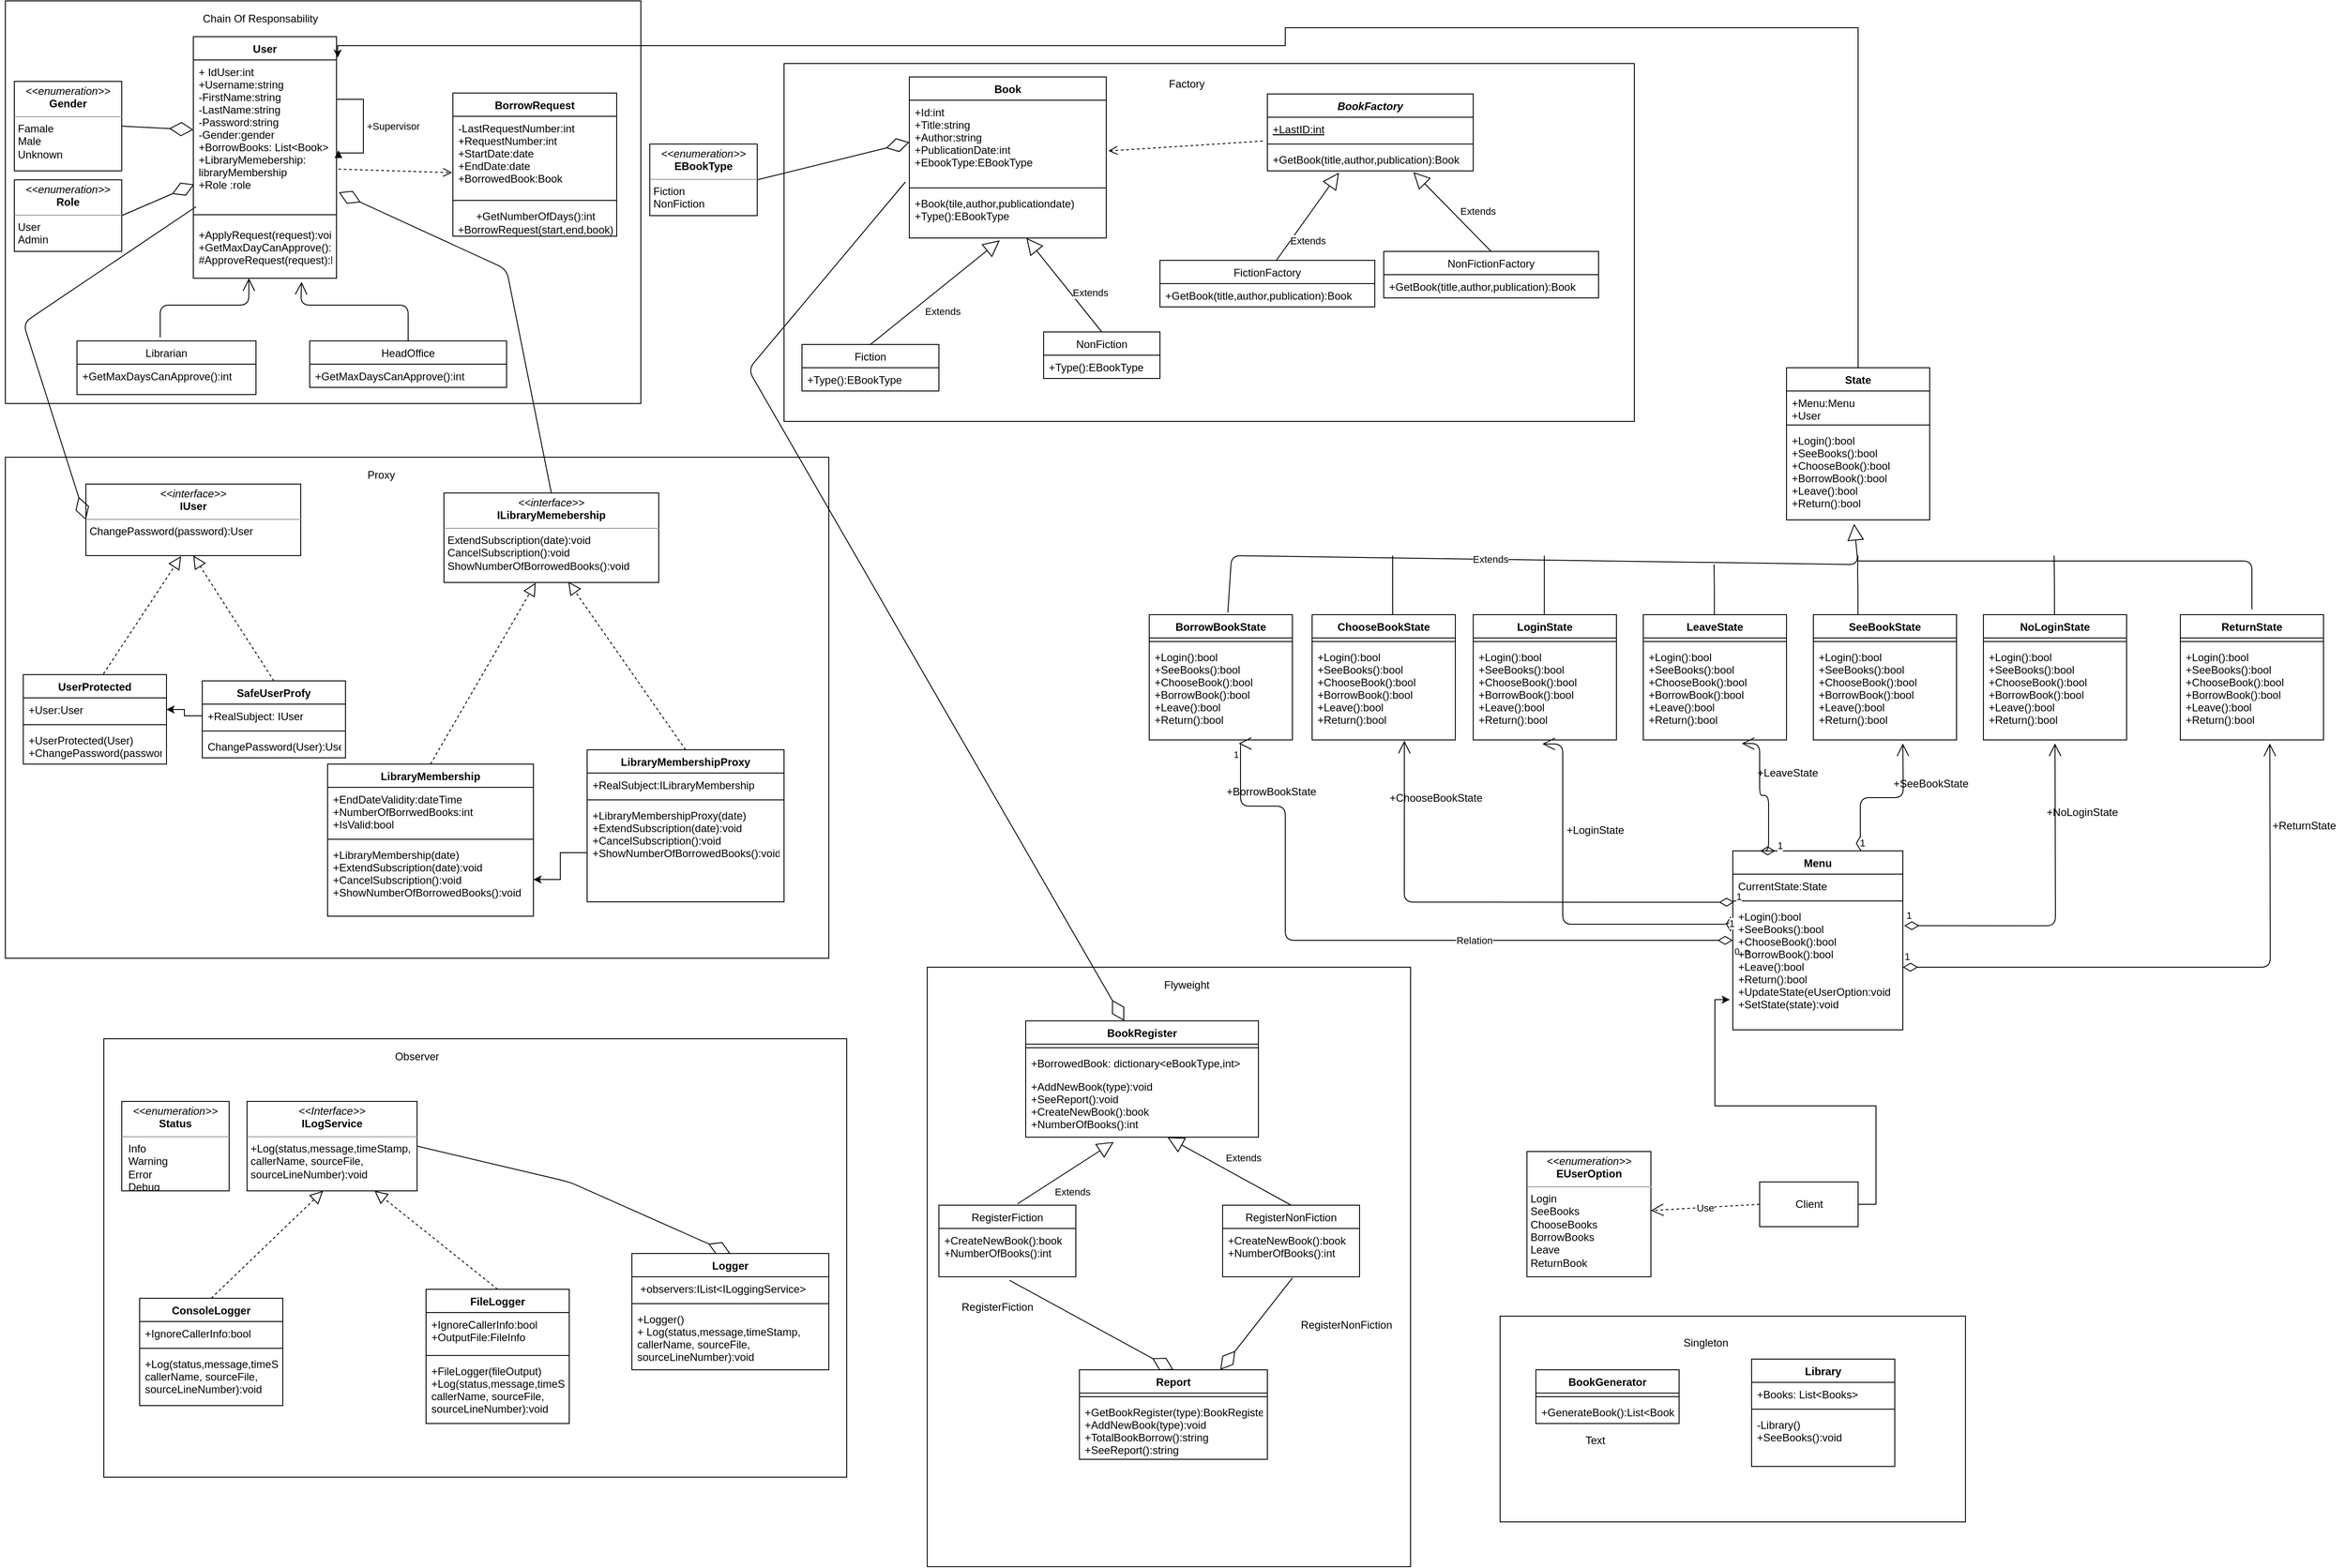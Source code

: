 <mxfile version="13.0.2" type="device"><diagram id="C5RBs43oDa-KdzZeNtuy" name="Page-1"><mxGraphModel dx="1578" dy="729" grid="1" gridSize="10" guides="1" tooltips="1" connect="1" arrows="1" fold="1" page="1" pageScale="1" pageWidth="2336" pageHeight="1654" math="0" shadow="0"><root><mxCell id="WIyWlLk6GJQsqaUBKTNV-0"/><mxCell id="WIyWlLk6GJQsqaUBKTNV-1" parent="WIyWlLk6GJQsqaUBKTNV-0"/><mxCell id="exA7XQYgZ7E4fhhkx2r3-4" value="User" style="swimlane;fontStyle=1;align=center;verticalAlign=top;childLayout=stackLayout;horizontal=1;startSize=26;horizontalStack=0;resizeParent=1;resizeParentMax=0;resizeLast=0;collapsible=1;marginBottom=0;" vertex="1" parent="WIyWlLk6GJQsqaUBKTNV-1"><mxGeometry x="220" y="50" width="160" height="270" as="geometry"><mxRectangle x="250" y="40" width="60" height="26" as="alternateBounds"/></mxGeometry></mxCell><mxCell id="exA7XQYgZ7E4fhhkx2r3-5" value="+ IdUser:int&#10;+Username:string&#10;-FirstName:string&#10;-LastName:string&#10;-Password:string&#10;-Gender:gender&#10;+BorrowBooks: List&lt;Book&gt;&#10;+LibraryMemebership:&#10;libraryMembership&#10;+Role :role" style="text;strokeColor=none;fillColor=none;align=left;verticalAlign=top;spacingLeft=4;spacingRight=4;overflow=hidden;rotatable=0;points=[[0,0.5],[1,0.5]];portConstraint=eastwest;" vertex="1" parent="exA7XQYgZ7E4fhhkx2r3-4"><mxGeometry y="26" width="160" height="164" as="geometry"/></mxCell><mxCell id="exA7XQYgZ7E4fhhkx2r3-6" value="" style="line;strokeWidth=1;fillColor=none;align=left;verticalAlign=middle;spacingTop=-1;spacingLeft=3;spacingRight=3;rotatable=0;labelPosition=right;points=[];portConstraint=eastwest;" vertex="1" parent="exA7XQYgZ7E4fhhkx2r3-4"><mxGeometry y="190" width="160" height="18" as="geometry"/></mxCell><mxCell id="exA7XQYgZ7E4fhhkx2r3-7" value="+ApplyRequest(request):void&#10;+GetMaxDayCanApprove():int&#10;#ApproveRequest(request):bool" style="text;strokeColor=none;fillColor=none;align=left;verticalAlign=top;spacingLeft=4;spacingRight=4;overflow=hidden;rotatable=0;points=[[0,0.5],[1,0.5]];portConstraint=eastwest;" vertex="1" parent="exA7XQYgZ7E4fhhkx2r3-4"><mxGeometry y="208" width="160" height="62" as="geometry"/></mxCell><mxCell id="exA7XQYgZ7E4fhhkx2r3-11" value="+Supervisor" style="edgeStyle=orthogonalEdgeStyle;html=1;align=left;spacingLeft=2;endArrow=block;rounded=0;entryX=1.013;entryY=0.616;exitX=1;exitY=0.268;exitDx=0;exitDy=0;exitPerimeter=0;entryDx=0;entryDy=0;entryPerimeter=0;" edge="1" target="exA7XQYgZ7E4fhhkx2r3-5" parent="exA7XQYgZ7E4fhhkx2r3-4" source="exA7XQYgZ7E4fhhkx2r3-5"><mxGeometry relative="1" as="geometry"><mxPoint x="165" y="70" as="sourcePoint"/><Array as="points"><mxPoint x="190" y="70"/><mxPoint x="190" y="130"/><mxPoint x="162" y="130"/></Array><mxPoint x="160" y="130" as="targetPoint"/></mxGeometry></mxCell><mxCell id="exA7XQYgZ7E4fhhkx2r3-21" value="" style="html=1;verticalAlign=bottom;endArrow=open;dashed=1;endSize=8;exitX=1.013;exitY=0.744;exitDx=0;exitDy=0;exitPerimeter=0;entryX=-0.005;entryY=0.75;entryDx=0;entryDy=0;entryPerimeter=0;" edge="1" parent="WIyWlLk6GJQsqaUBKTNV-1" source="exA7XQYgZ7E4fhhkx2r3-5" target="exA7XQYgZ7E4fhhkx2r3-13"><mxGeometry relative="1" as="geometry"><mxPoint x="510" y="290" as="sourcePoint"/><mxPoint x="430" y="290" as="targetPoint"/></mxGeometry></mxCell><mxCell id="exA7XQYgZ7E4fhhkx2r3-26" value="HeadOffice" style="swimlane;fontStyle=0;childLayout=stackLayout;horizontal=1;startSize=26;fillColor=none;horizontalStack=0;resizeParent=1;resizeParentMax=0;resizeLast=0;collapsible=1;marginBottom=0;" vertex="1" parent="WIyWlLk6GJQsqaUBKTNV-1"><mxGeometry x="350" y="390" width="220" height="52" as="geometry"/></mxCell><mxCell id="exA7XQYgZ7E4fhhkx2r3-27" value="+GetMaxDaysCanApprove():int" style="text;strokeColor=none;fillColor=none;align=left;verticalAlign=top;spacingLeft=4;spacingRight=4;overflow=hidden;rotatable=0;points=[[0,0.5],[1,0.5]];portConstraint=eastwest;" vertex="1" parent="exA7XQYgZ7E4fhhkx2r3-26"><mxGeometry y="26" width="220" height="26" as="geometry"/></mxCell><mxCell id="exA7XQYgZ7E4fhhkx2r3-22" value="Librarian" style="swimlane;fontStyle=0;childLayout=stackLayout;horizontal=1;startSize=26;fillColor=none;horizontalStack=0;resizeParent=1;resizeParentMax=0;resizeLast=0;collapsible=1;marginBottom=0;" vertex="1" parent="WIyWlLk6GJQsqaUBKTNV-1"><mxGeometry x="90" y="390" width="200" height="60" as="geometry"/></mxCell><mxCell id="exA7XQYgZ7E4fhhkx2r3-23" value="+GetMaxDaysCanApprove():int" style="text;strokeColor=none;fillColor=none;align=left;verticalAlign=top;spacingLeft=4;spacingRight=4;overflow=hidden;rotatable=0;points=[[0,0.5],[1,0.5]];portConstraint=eastwest;" vertex="1" parent="exA7XQYgZ7E4fhhkx2r3-22"><mxGeometry y="26" width="200" height="34" as="geometry"/></mxCell><mxCell id="exA7XQYgZ7E4fhhkx2r3-31" value="" style="endArrow=open;endFill=1;endSize=12;html=1;exitX=0.465;exitY=-0.067;exitDx=0;exitDy=0;exitPerimeter=0;entryX=0.388;entryY=1;entryDx=0;entryDy=0;entryPerimeter=0;" edge="1" parent="WIyWlLk6GJQsqaUBKTNV-1" source="exA7XQYgZ7E4fhhkx2r3-22" target="exA7XQYgZ7E4fhhkx2r3-7"><mxGeometry width="160" relative="1" as="geometry"><mxPoint x="330" y="370" as="sourcePoint"/><mxPoint x="290" y="350" as="targetPoint"/><Array as="points"><mxPoint x="183" y="350"/><mxPoint x="282" y="350"/></Array></mxGeometry></mxCell><mxCell id="exA7XQYgZ7E4fhhkx2r3-34" value="" style="endArrow=open;endFill=1;endSize=12;html=1;exitX=0.5;exitY=0;exitDx=0;exitDy=0;entryX=0.756;entryY=1.065;entryDx=0;entryDy=0;entryPerimeter=0;" edge="1" parent="WIyWlLk6GJQsqaUBKTNV-1" source="exA7XQYgZ7E4fhhkx2r3-26" target="exA7XQYgZ7E4fhhkx2r3-7"><mxGeometry width="160" relative="1" as="geometry"><mxPoint x="330" y="370" as="sourcePoint"/><mxPoint x="300" y="350" as="targetPoint"/><Array as="points"><mxPoint x="460" y="350"/><mxPoint x="340" y="350"/></Array></mxGeometry></mxCell><mxCell id="exA7XQYgZ7E4fhhkx2r3-35" value="&lt;p style=&quot;margin: 4px 0px 0px ; text-align: center&quot;&gt;&lt;i&gt;&amp;lt;&amp;lt;enumeration&amp;gt;&amp;gt;&lt;/i&gt;&lt;br&gt;&lt;b&gt;Gender&lt;/b&gt;&lt;/p&gt;&lt;hr size=&quot;1&quot;&gt;&lt;p style=&quot;margin: 0px 0px 0px 4px&quot;&gt;Famale&lt;/p&gt;&lt;p style=&quot;margin: 0px 0px 0px 4px&quot;&gt;Male&lt;/p&gt;&lt;p style=&quot;margin: 0px 0px 0px 4px&quot;&gt;Unknown&lt;br&gt;&lt;/p&gt;&lt;p style=&quot;margin: 0px 0px 0px 4px&quot;&gt;&lt;br&gt;&lt;/p&gt;&lt;p style=&quot;margin: 0px 0px 0px 4px&quot;&gt;&lt;br&gt;&lt;/p&gt;" style="verticalAlign=top;align=left;overflow=fill;fontSize=12;fontFamily=Helvetica;html=1;" vertex="1" parent="WIyWlLk6GJQsqaUBKTNV-1"><mxGeometry x="20" y="100" width="120" height="100" as="geometry"/></mxCell><mxCell id="exA7XQYgZ7E4fhhkx2r3-36" value="&lt;p style=&quot;margin: 4px 0px 0px ; text-align: center&quot;&gt;&lt;i&gt;&amp;lt;&amp;lt;enumeration&amp;gt;&amp;gt;&lt;/i&gt;&lt;br&gt;&lt;b&gt;Role&lt;/b&gt;&lt;/p&gt;&lt;hr size=&quot;1&quot;&gt;&lt;p style=&quot;margin: 0px 0px 0px 4px&quot;&gt;User&lt;/p&gt;&lt;p style=&quot;margin: 0px 0px 0px 4px&quot;&gt;Admin&lt;/p&gt;&lt;p style=&quot;margin: 0px 0px 0px 4px&quot;&gt;&lt;br&gt;&lt;/p&gt;" style="verticalAlign=top;align=left;overflow=fill;fontSize=12;fontFamily=Helvetica;html=1;" vertex="1" parent="WIyWlLk6GJQsqaUBKTNV-1"><mxGeometry x="20" y="210" width="120" height="80" as="geometry"/></mxCell><mxCell id="exA7XQYgZ7E4fhhkx2r3-39" value="" style="endArrow=diamondThin;endFill=0;endSize=24;html=1;exitX=1;exitY=0.5;exitDx=0;exitDy=0;" edge="1" parent="WIyWlLk6GJQsqaUBKTNV-1" source="exA7XQYgZ7E4fhhkx2r3-35" target="exA7XQYgZ7E4fhhkx2r3-5"><mxGeometry width="160" relative="1" as="geometry"><mxPoint x="20" y="340" as="sourcePoint"/><mxPoint x="180" y="340" as="targetPoint"/></mxGeometry></mxCell><mxCell id="exA7XQYgZ7E4fhhkx2r3-40" value="" style="endArrow=diamondThin;endFill=0;endSize=24;html=1;exitX=1;exitY=0.5;exitDx=0;exitDy=0;entryX=0.006;entryY=0.848;entryDx=0;entryDy=0;entryPerimeter=0;" edge="1" parent="WIyWlLk6GJQsqaUBKTNV-1" source="exA7XQYgZ7E4fhhkx2r3-36" target="exA7XQYgZ7E4fhhkx2r3-5"><mxGeometry width="160" relative="1" as="geometry"><mxPoint x="150" y="160" as="sourcePoint"/><mxPoint x="230" y="164" as="targetPoint"/></mxGeometry></mxCell><mxCell id="exA7XQYgZ7E4fhhkx2r3-49" value="" style="html=1;verticalAlign=bottom;endArrow=open;dashed=1;endSize=8;exitX=-0.022;exitY=1.026;exitDx=0;exitDy=0;exitPerimeter=0;entryX=1.011;entryY=0.603;entryDx=0;entryDy=0;entryPerimeter=0;" edge="1" parent="WIyWlLk6GJQsqaUBKTNV-1" source="exA7XQYgZ7E4fhhkx2r3-46" target="exA7XQYgZ7E4fhhkx2r3-42"><mxGeometry relative="1" as="geometry"><mxPoint x="1110" y="339.996" as="sourcePoint"/><mxPoint x="1267.005" y="340.98" as="targetPoint"/></mxGeometry></mxCell><mxCell id="exA7XQYgZ7E4fhhkx2r3-50" value="&lt;p style=&quot;margin: 4px 0px 0px ; text-align: center&quot;&gt;&lt;i&gt;&amp;lt;&amp;lt;enumeration&amp;gt;&amp;gt;&lt;/i&gt;&lt;br&gt;&lt;b&gt;EBookType&lt;/b&gt;&lt;/p&gt;&lt;hr size=&quot;1&quot;&gt;&lt;p style=&quot;margin: 0px 0px 0px 4px&quot;&gt;Fiction&lt;/p&gt;&lt;p style=&quot;margin: 0px 0px 0px 4px&quot;&gt;NonFiction&lt;/p&gt;&lt;p style=&quot;margin: 0px 0px 0px 4px&quot;&gt;&lt;br&gt;&lt;/p&gt;" style="verticalAlign=top;align=left;overflow=fill;fontSize=12;fontFamily=Helvetica;html=1;" vertex="1" parent="WIyWlLk6GJQsqaUBKTNV-1"><mxGeometry x="730" y="170" width="120" height="80" as="geometry"/></mxCell><mxCell id="exA7XQYgZ7E4fhhkx2r3-12" value="BorrowRequest" style="swimlane;fontStyle=1;align=center;verticalAlign=top;childLayout=stackLayout;horizontal=1;startSize=26;horizontalStack=0;resizeParent=1;resizeParentMax=0;resizeLast=0;collapsible=1;marginBottom=0;" vertex="1" parent="WIyWlLk6GJQsqaUBKTNV-1"><mxGeometry x="510" y="113" width="183" height="160" as="geometry"/></mxCell><mxCell id="exA7XQYgZ7E4fhhkx2r3-13" value="-LastRequestNumber:int&#10;+RequestNumber:int&#10;+StartDate:date&#10;+EndDate:date&#10;+BorrowedBook:Book" style="text;strokeColor=none;fillColor=none;align=left;verticalAlign=top;spacingLeft=4;spacingRight=4;overflow=hidden;rotatable=0;points=[[0,0.5],[1,0.5]];portConstraint=eastwest;" vertex="1" parent="exA7XQYgZ7E4fhhkx2r3-12"><mxGeometry y="26" width="183" height="84" as="geometry"/></mxCell><mxCell id="exA7XQYgZ7E4fhhkx2r3-14" value="" style="line;strokeWidth=1;fillColor=none;align=left;verticalAlign=middle;spacingTop=-1;spacingLeft=3;spacingRight=3;rotatable=0;labelPosition=right;points=[];portConstraint=eastwest;" vertex="1" parent="exA7XQYgZ7E4fhhkx2r3-12"><mxGeometry y="110" width="183" height="20" as="geometry"/></mxCell><mxCell id="exA7XQYgZ7E4fhhkx2r3-18" value="+GetNumberOfDays():int&lt;br&gt;+BorrowRequest(start,end,book)&lt;br&gt;" style="text;html=1;align=center;verticalAlign=middle;resizable=0;points=[];autosize=1;" vertex="1" parent="exA7XQYgZ7E4fhhkx2r3-12"><mxGeometry y="130" width="183" height="30" as="geometry"/></mxCell><mxCell id="exA7XQYgZ7E4fhhkx2r3-51" value="" style="endArrow=diamondThin;endFill=0;endSize=24;html=1;exitX=1;exitY=0.5;exitDx=0;exitDy=0;entryX=0;entryY=0.5;entryDx=0;entryDy=0;" edge="1" parent="WIyWlLk6GJQsqaUBKTNV-1" source="exA7XQYgZ7E4fhhkx2r3-50" target="exA7XQYgZ7E4fhhkx2r3-42"><mxGeometry width="160" relative="1" as="geometry"><mxPoint x="800" y="300" as="sourcePoint"/><mxPoint x="900" y="200" as="targetPoint"/><Array as="points"/></mxGeometry></mxCell><mxCell id="exA7XQYgZ7E4fhhkx2r3-63" value="Extends" style="endArrow=block;endSize=16;endFill=0;html=1;exitX=0.5;exitY=0;exitDx=0;exitDy=0;entryX=0.459;entryY=1.051;entryDx=0;entryDy=0;entryPerimeter=0;" edge="1" parent="WIyWlLk6GJQsqaUBKTNV-1" source="exA7XQYgZ7E4fhhkx2r3-52" target="exA7XQYgZ7E4fhhkx2r3-44"><mxGeometry x="-0.075" y="-21" width="160" relative="1" as="geometry"><mxPoint x="870" y="500" as="sourcePoint"/><mxPoint x="1030" y="500" as="targetPoint"/><mxPoint y="1" as="offset"/></mxGeometry></mxCell><mxCell id="exA7XQYgZ7E4fhhkx2r3-65" value="Extends" style="endArrow=block;endSize=16;endFill=0;html=1;exitX=0.5;exitY=0;exitDx=0;exitDy=0;" edge="1" parent="WIyWlLk6GJQsqaUBKTNV-1" source="exA7XQYgZ7E4fhhkx2r3-54" target="exA7XQYgZ7E4fhhkx2r3-44"><mxGeometry x="-0.385" y="-18" width="160" relative="1" as="geometry"><mxPoint x="1030" y="390" as="sourcePoint"/><mxPoint x="1114.48" y="312.652" as="targetPoint"/><mxPoint x="-1" as="offset"/></mxGeometry></mxCell><mxCell id="exA7XQYgZ7E4fhhkx2r3-66" value="Extends" style="endArrow=block;endSize=16;endFill=0;html=1;exitX=0.542;exitY=0;exitDx=0;exitDy=0;entryX=0.348;entryY=1.077;entryDx=0;entryDy=0;entryPerimeter=0;exitPerimeter=0;" edge="1" parent="WIyWlLk6GJQsqaUBKTNV-1" source="exA7XQYgZ7E4fhhkx2r3-58" target="exA7XQYgZ7E4fhhkx2r3-48"><mxGeometry x="-0.357" y="-16" width="160" relative="1" as="geometry"><mxPoint x="1250" y="313.35" as="sourcePoint"/><mxPoint x="1334.48" y="236.002" as="targetPoint"/><mxPoint as="offset"/></mxGeometry></mxCell><mxCell id="exA7XQYgZ7E4fhhkx2r3-67" value="Extends" style="endArrow=block;endSize=16;endFill=0;html=1;exitX=0.5;exitY=0;exitDx=0;exitDy=0;entryX=0.709;entryY=1.051;entryDx=0;entryDy=0;entryPerimeter=0;" edge="1" parent="WIyWlLk6GJQsqaUBKTNV-1" source="exA7XQYgZ7E4fhhkx2r3-60" target="exA7XQYgZ7E4fhhkx2r3-48"><mxGeometry x="-0.317" y="-21" width="160" relative="1" as="geometry"><mxPoint x="1260" y="364.67" as="sourcePoint"/><mxPoint x="1344.48" y="287.322" as="targetPoint"/><mxPoint as="offset"/></mxGeometry></mxCell><mxCell id="exA7XQYgZ7E4fhhkx2r3-76" value="" style="endArrow=diamondThin;endFill=0;endSize=24;html=1;entryX=0.423;entryY=0;entryDx=0;entryDy=0;entryPerimeter=0;exitX=-0.02;exitY=0.972;exitDx=0;exitDy=0;exitPerimeter=0;" edge="1" parent="WIyWlLk6GJQsqaUBKTNV-1" source="exA7XQYgZ7E4fhhkx2r3-42" target="exA7XQYgZ7E4fhhkx2r3-72"><mxGeometry width="160" relative="1" as="geometry"><mxPoint x="670" y="442" as="sourcePoint"/><mxPoint x="750.96" y="407.072" as="targetPoint"/><Array as="points"><mxPoint x="840" y="422"/></Array></mxGeometry></mxCell><mxCell id="exA7XQYgZ7E4fhhkx2r3-82" value="Extends" style="endArrow=block;endSize=16;endFill=0;html=1;exitX=0.573;exitY=-0.017;exitDx=0;exitDy=0;entryX=0.378;entryY=1.076;entryDx=0;entryDy=0;entryPerimeter=0;exitPerimeter=0;" edge="1" parent="WIyWlLk6GJQsqaUBKTNV-1" source="exA7XQYgZ7E4fhhkx2r3-78" target="exA7XQYgZ7E4fhhkx2r3-75"><mxGeometry x="-0.075" y="-21" width="160" relative="1" as="geometry"><mxPoint x="370" y="707.35" as="sourcePoint"/><mxPoint x="454.48" y="630.002" as="targetPoint"/><mxPoint y="1" as="offset"/></mxGeometry></mxCell><mxCell id="exA7XQYgZ7E4fhhkx2r3-83" value="Extends" style="endArrow=block;endSize=16;endFill=0;html=1;exitX=0.5;exitY=0;exitDx=0;exitDy=0;entryX=0.609;entryY=1;entryDx=0;entryDy=0;entryPerimeter=0;" edge="1" parent="WIyWlLk6GJQsqaUBKTNV-1" source="exA7XQYgZ7E4fhhkx2r3-80" target="exA7XQYgZ7E4fhhkx2r3-75"><mxGeometry x="-0.075" y="-21" width="160" relative="1" as="geometry"><mxPoint x="730" y="737.35" as="sourcePoint"/><mxPoint x="814.48" y="660.002" as="targetPoint"/><mxPoint y="1" as="offset"/></mxGeometry></mxCell><mxCell id="exA7XQYgZ7E4fhhkx2r3-89" value="" style="endArrow=diamondThin;endFill=0;endSize=24;html=1;entryX=0.5;entryY=0;entryDx=0;entryDy=0;exitX=0.516;exitY=1.074;exitDx=0;exitDy=0;exitPerimeter=0;" edge="1" parent="WIyWlLk6GJQsqaUBKTNV-1" source="exA7XQYgZ7E4fhhkx2r3-79" target="exA7XQYgZ7E4fhhkx2r3-85"><mxGeometry width="160" relative="1" as="geometry"><mxPoint x="340.48" y="619.998" as="sourcePoint"/><mxPoint x="-10.0" y="907.56" as="targetPoint"/><Array as="points"/></mxGeometry></mxCell><mxCell id="exA7XQYgZ7E4fhhkx2r3-90" value="" style="endArrow=diamondThin;endFill=0;endSize=24;html=1;exitX=0.51;exitY=1.025;exitDx=0;exitDy=0;exitPerimeter=0;entryX=0.75;entryY=0;entryDx=0;entryDy=0;" edge="1" parent="WIyWlLk6GJQsqaUBKTNV-1" source="exA7XQYgZ7E4fhhkx2r3-81" target="exA7XQYgZ7E4fhhkx2r3-85"><mxGeometry width="160" relative="1" as="geometry"><mxPoint x="358.948" y="793.996" as="sourcePoint"/><mxPoint x="498" y="880" as="targetPoint"/><Array as="points"/></mxGeometry></mxCell><mxCell id="exA7XQYgZ7E4fhhkx2r3-91" value="RegisterFiction" style="text;html=1;align=center;verticalAlign=middle;resizable=0;points=[];autosize=1;" vertex="1" parent="WIyWlLk6GJQsqaUBKTNV-1"><mxGeometry x="1068" y="1460" width="100" height="20" as="geometry"/></mxCell><mxCell id="exA7XQYgZ7E4fhhkx2r3-92" value="RegisterNonFiction" style="text;html=1;align=center;verticalAlign=middle;resizable=0;points=[];autosize=1;" vertex="1" parent="WIyWlLk6GJQsqaUBKTNV-1"><mxGeometry x="1448" y="1480" width="120" height="20" as="geometry"/></mxCell><mxCell id="exA7XQYgZ7E4fhhkx2r3-93" value="&lt;p style=&quot;margin: 4px 0px 0px ; text-align: center&quot;&gt;&lt;i&gt;&amp;lt;&amp;lt;interface&amp;gt;&amp;gt;&lt;/i&gt;&lt;br&gt;&lt;b&gt;IUser&lt;/b&gt;&lt;/p&gt;&lt;hr size=&quot;1&quot;&gt;&lt;p style=&quot;margin: 0px 0px 0px 4px&quot;&gt;ChangePassword(password):User&lt;/p&gt;" style="verticalAlign=top;align=left;overflow=fill;fontSize=12;fontFamily=Helvetica;html=1;" vertex="1" parent="WIyWlLk6GJQsqaUBKTNV-1"><mxGeometry x="100" y="550" width="240" height="80" as="geometry"/></mxCell><mxCell id="exA7XQYgZ7E4fhhkx2r3-103" style="edgeStyle=orthogonalEdgeStyle;rounded=0;orthogonalLoop=1;jettySize=auto;html=1;exitX=0;exitY=0.5;exitDx=0;exitDy=0;entryX=1;entryY=0.5;entryDx=0;entryDy=0;" edge="1" parent="WIyWlLk6GJQsqaUBKTNV-1" source="exA7XQYgZ7E4fhhkx2r3-96" target="exA7XQYgZ7E4fhhkx2r3-100"><mxGeometry relative="1" as="geometry"/></mxCell><mxCell id="exA7XQYgZ7E4fhhkx2r3-104" value="" style="endArrow=block;dashed=1;endFill=0;endSize=12;html=1;exitX=0.56;exitY=-0.008;exitDx=0;exitDy=0;exitPerimeter=0;entryX=0.443;entryY=1.008;entryDx=0;entryDy=0;entryPerimeter=0;" edge="1" parent="WIyWlLk6GJQsqaUBKTNV-1" source="exA7XQYgZ7E4fhhkx2r3-99" target="exA7XQYgZ7E4fhhkx2r3-93"><mxGeometry width="160" relative="1" as="geometry"><mxPoint x="70" y="770" as="sourcePoint"/><mxPoint x="230" y="770" as="targetPoint"/></mxGeometry></mxCell><mxCell id="exA7XQYgZ7E4fhhkx2r3-105" value="" style="endArrow=block;dashed=1;endFill=0;endSize=12;html=1;exitX=0.5;exitY=0;exitDx=0;exitDy=0;entryX=0.5;entryY=1;entryDx=0;entryDy=0;" edge="1" parent="WIyWlLk6GJQsqaUBKTNV-1" source="exA7XQYgZ7E4fhhkx2r3-95" target="exA7XQYgZ7E4fhhkx2r3-93"><mxGeometry width="160" relative="1" as="geometry"><mxPoint x="119.6" y="619.312" as="sourcePoint"/><mxPoint x="206.32" y="580.64" as="targetPoint"/></mxGeometry></mxCell><mxCell id="exA7XQYgZ7E4fhhkx2r3-108" value="" style="endArrow=diamondThin;endFill=0;endSize=24;html=1;exitX=0.019;exitY=1;exitDx=0;exitDy=0;entryX=0;entryY=0.5;entryDx=0;entryDy=0;exitPerimeter=0;" edge="1" parent="WIyWlLk6GJQsqaUBKTNV-1" source="exA7XQYgZ7E4fhhkx2r3-5" target="exA7XQYgZ7E4fhhkx2r3-93"><mxGeometry width="160" relative="1" as="geometry"><mxPoint x="160" y="320" as="sourcePoint"/><mxPoint x="240.96" y="285.072" as="targetPoint"/><Array as="points"><mxPoint x="30" y="370"/></Array></mxGeometry></mxCell><mxCell id="exA7XQYgZ7E4fhhkx2r3-41" value="Book" style="swimlane;fontStyle=1;align=center;verticalAlign=top;childLayout=stackLayout;horizontal=1;startSize=26;horizontalStack=0;resizeParent=1;resizeParentMax=0;resizeLast=0;collapsible=1;marginBottom=0;" vertex="1" parent="WIyWlLk6GJQsqaUBKTNV-1"><mxGeometry x="1020" y="95" width="220" height="180" as="geometry"/></mxCell><mxCell id="exA7XQYgZ7E4fhhkx2r3-42" value="+Id:int&#10;+Title:string&#10;+Author:string&#10;+PublicationDate:int&#10;+EbookType:EBookType&#10;" style="text;strokeColor=none;fillColor=none;align=left;verticalAlign=top;spacingLeft=4;spacingRight=4;overflow=hidden;rotatable=0;points=[[0,0.5],[1,0.5]];portConstraint=eastwest;" vertex="1" parent="exA7XQYgZ7E4fhhkx2r3-41"><mxGeometry y="26" width="220" height="94" as="geometry"/></mxCell><mxCell id="exA7XQYgZ7E4fhhkx2r3-43" value="" style="line;strokeWidth=1;fillColor=none;align=left;verticalAlign=middle;spacingTop=-1;spacingLeft=3;spacingRight=3;rotatable=0;labelPosition=right;points=[];portConstraint=eastwest;" vertex="1" parent="exA7XQYgZ7E4fhhkx2r3-41"><mxGeometry y="120" width="220" height="8" as="geometry"/></mxCell><mxCell id="exA7XQYgZ7E4fhhkx2r3-44" value="+Book(tile,author,publicationdate)&#10;+Type():EBookType" style="text;strokeColor=none;fillColor=none;align=left;verticalAlign=top;spacingLeft=4;spacingRight=4;overflow=hidden;rotatable=0;points=[[0,0.5],[1,0.5]];portConstraint=eastwest;" vertex="1" parent="exA7XQYgZ7E4fhhkx2r3-41"><mxGeometry y="128" width="220" height="52" as="geometry"/></mxCell><mxCell id="exA7XQYgZ7E4fhhkx2r3-45" value="BookFactory" style="swimlane;fontStyle=3;align=center;verticalAlign=top;childLayout=stackLayout;horizontal=1;startSize=26;horizontalStack=0;resizeParent=1;resizeParentMax=0;resizeLast=0;collapsible=1;marginBottom=0;" vertex="1" parent="WIyWlLk6GJQsqaUBKTNV-1"><mxGeometry x="1420" y="114" width="230" height="86" as="geometry"/></mxCell><mxCell id="exA7XQYgZ7E4fhhkx2r3-46" value="+LastID:int" style="text;strokeColor=none;fillColor=none;align=left;verticalAlign=top;spacingLeft=4;spacingRight=4;overflow=hidden;rotatable=0;points=[[0,0.5],[1,0.5]];portConstraint=eastwest;fontStyle=4" vertex="1" parent="exA7XQYgZ7E4fhhkx2r3-45"><mxGeometry y="26" width="230" height="26" as="geometry"/></mxCell><mxCell id="exA7XQYgZ7E4fhhkx2r3-47" value="" style="line;strokeWidth=1;fillColor=none;align=left;verticalAlign=middle;spacingTop=-1;spacingLeft=3;spacingRight=3;rotatable=0;labelPosition=right;points=[];portConstraint=eastwest;" vertex="1" parent="exA7XQYgZ7E4fhhkx2r3-45"><mxGeometry y="52" width="230" height="8" as="geometry"/></mxCell><mxCell id="exA7XQYgZ7E4fhhkx2r3-48" value="+GetBook(title,author,publication):Book" style="text;strokeColor=none;fillColor=none;align=left;verticalAlign=top;spacingLeft=4;spacingRight=4;overflow=hidden;rotatable=0;points=[[0,0.5],[1,0.5]];portConstraint=eastwest;" vertex="1" parent="exA7XQYgZ7E4fhhkx2r3-45"><mxGeometry y="60" width="230" height="26" as="geometry"/></mxCell><mxCell id="exA7XQYgZ7E4fhhkx2r3-60" value="NonFictionFactory" style="swimlane;fontStyle=0;childLayout=stackLayout;horizontal=1;startSize=26;fillColor=none;horizontalStack=0;resizeParent=1;resizeParentMax=0;resizeLast=0;collapsible=1;marginBottom=0;" vertex="1" parent="WIyWlLk6GJQsqaUBKTNV-1"><mxGeometry x="1550" y="290" width="240" height="52" as="geometry"/></mxCell><mxCell id="exA7XQYgZ7E4fhhkx2r3-61" value="+GetBook(title,author,publication):Book" style="text;strokeColor=none;fillColor=none;align=left;verticalAlign=top;spacingLeft=4;spacingRight=4;overflow=hidden;rotatable=0;points=[[0,0.5],[1,0.5]];portConstraint=eastwest;" vertex="1" parent="exA7XQYgZ7E4fhhkx2r3-60"><mxGeometry y="26" width="240" height="26" as="geometry"/></mxCell><mxCell id="exA7XQYgZ7E4fhhkx2r3-58" value="FictionFactory" style="swimlane;fontStyle=0;childLayout=stackLayout;horizontal=1;startSize=26;fillColor=none;horizontalStack=0;resizeParent=1;resizeParentMax=0;resizeLast=0;collapsible=1;marginBottom=0;" vertex="1" parent="WIyWlLk6GJQsqaUBKTNV-1"><mxGeometry x="1300" y="300" width="240" height="52" as="geometry"/></mxCell><mxCell id="exA7XQYgZ7E4fhhkx2r3-59" value="+GetBook(title,author,publication):Book" style="text;strokeColor=none;fillColor=none;align=left;verticalAlign=top;spacingLeft=4;spacingRight=4;overflow=hidden;rotatable=0;points=[[0,0.5],[1,0.5]];portConstraint=eastwest;" vertex="1" parent="exA7XQYgZ7E4fhhkx2r3-58"><mxGeometry y="26" width="240" height="26" as="geometry"/></mxCell><mxCell id="exA7XQYgZ7E4fhhkx2r3-54" value="NonFiction" style="swimlane;fontStyle=0;childLayout=stackLayout;horizontal=1;startSize=26;fillColor=none;horizontalStack=0;resizeParent=1;resizeParentMax=0;resizeLast=0;collapsible=1;marginBottom=0;" vertex="1" parent="WIyWlLk6GJQsqaUBKTNV-1"><mxGeometry x="1170" y="380" width="130" height="52" as="geometry"/></mxCell><mxCell id="exA7XQYgZ7E4fhhkx2r3-55" value="+Type():EBookType" style="text;strokeColor=none;fillColor=none;align=left;verticalAlign=top;spacingLeft=4;spacingRight=4;overflow=hidden;rotatable=0;points=[[0,0.5],[1,0.5]];portConstraint=eastwest;" vertex="1" parent="exA7XQYgZ7E4fhhkx2r3-54"><mxGeometry y="26" width="130" height="26" as="geometry"/></mxCell><mxCell id="exA7XQYgZ7E4fhhkx2r3-52" value="Fiction" style="swimlane;fontStyle=0;childLayout=stackLayout;horizontal=1;startSize=26;fillColor=none;horizontalStack=0;resizeParent=1;resizeParentMax=0;resizeLast=0;collapsible=1;marginBottom=0;" vertex="1" parent="WIyWlLk6GJQsqaUBKTNV-1"><mxGeometry x="900" y="394" width="153" height="52" as="geometry"/></mxCell><mxCell id="exA7XQYgZ7E4fhhkx2r3-53" value="+Type():EBookType" style="text;strokeColor=none;fillColor=none;align=left;verticalAlign=top;spacingLeft=4;spacingRight=4;overflow=hidden;rotatable=0;points=[[0,0.5],[1,0.5]];portConstraint=eastwest;" vertex="1" parent="exA7XQYgZ7E4fhhkx2r3-52"><mxGeometry y="26" width="153" height="26" as="geometry"/></mxCell><mxCell id="exA7XQYgZ7E4fhhkx2r3-111" value="&lt;p style=&quot;margin: 4px 0px 0px ; text-align: center&quot;&gt;&lt;i&gt;&amp;lt;&amp;lt;interface&amp;gt;&amp;gt;&lt;/i&gt;&lt;br&gt;&lt;b&gt;ILibraryMemebership&lt;/b&gt;&lt;/p&gt;&lt;hr size=&quot;1&quot;&gt;&lt;p style=&quot;margin: 0px 0px 0px 4px&quot;&gt;ExtendSubscription(date):void&lt;/p&gt;&lt;p style=&quot;margin: 0px 0px 0px 4px&quot;&gt;CancelSubscription():void&lt;/p&gt;&lt;p style=&quot;margin: 0px 0px 0px 4px&quot;&gt;ShowNumberOfBorrowedBooks():void&lt;/p&gt;" style="verticalAlign=top;align=left;overflow=fill;fontSize=12;fontFamily=Helvetica;html=1;" vertex="1" parent="WIyWlLk6GJQsqaUBKTNV-1"><mxGeometry x="500" y="560" width="240" height="100" as="geometry"/></mxCell><mxCell id="exA7XQYgZ7E4fhhkx2r3-112" value="" style="endArrow=diamondThin;endFill=0;endSize=24;html=1;exitX=0.5;exitY=0;exitDx=0;exitDy=0;entryX=1.016;entryY=0.902;entryDx=0;entryDy=0;entryPerimeter=0;" edge="1" parent="WIyWlLk6GJQsqaUBKTNV-1" source="exA7XQYgZ7E4fhhkx2r3-111" target="exA7XQYgZ7E4fhhkx2r3-5"><mxGeometry width="160" relative="1" as="geometry"><mxPoint x="450" y="570" as="sourcePoint"/><mxPoint x="530.96" y="535.072" as="targetPoint"/><Array as="points"><mxPoint x="570" y="310"/></Array></mxGeometry></mxCell><mxCell id="exA7XQYgZ7E4fhhkx2r3-121" value="" style="endArrow=block;dashed=1;endFill=0;endSize=12;html=1;exitX=0.5;exitY=0;exitDx=0;exitDy=0;entryX=0.427;entryY=1.004;entryDx=0;entryDy=0;entryPerimeter=0;" edge="1" parent="WIyWlLk6GJQsqaUBKTNV-1" source="exA7XQYgZ7E4fhhkx2r3-113" target="exA7XQYgZ7E4fhhkx2r3-111"><mxGeometry width="160" relative="1" as="geometry"><mxPoint x="380.0" y="758.56" as="sourcePoint"/><mxPoint x="466.72" y="720.0" as="targetPoint"/></mxGeometry></mxCell><mxCell id="exA7XQYgZ7E4fhhkx2r3-122" value="" style="endArrow=block;dashed=1;endFill=0;endSize=12;html=1;exitX=0.5;exitY=0;exitDx=0;exitDy=0;entryX=0.579;entryY=0.992;entryDx=0;entryDy=0;entryPerimeter=0;" edge="1" parent="WIyWlLk6GJQsqaUBKTNV-1" source="exA7XQYgZ7E4fhhkx2r3-117" target="exA7XQYgZ7E4fhhkx2r3-111"><mxGeometry width="160" relative="1" as="geometry"><mxPoint x="590.0" y="738.56" as="sourcePoint"/><mxPoint x="676.72" y="700.0" as="targetPoint"/></mxGeometry></mxCell><mxCell id="exA7XQYgZ7E4fhhkx2r3-123" style="edgeStyle=orthogonalEdgeStyle;rounded=0;orthogonalLoop=1;jettySize=auto;html=1;exitX=0;exitY=0.5;exitDx=0;exitDy=0;" edge="1" parent="WIyWlLk6GJQsqaUBKTNV-1" source="exA7XQYgZ7E4fhhkx2r3-120" target="exA7XQYgZ7E4fhhkx2r3-116"><mxGeometry relative="1" as="geometry"/></mxCell><mxCell id="exA7XQYgZ7E4fhhkx2r3-151" value="Extends" style="endArrow=block;endSize=16;endFill=0;html=1;exitX=0.549;exitY=-0.018;exitDx=0;exitDy=0;exitPerimeter=0;entryX=0.472;entryY=1.044;entryDx=0;entryDy=0;entryPerimeter=0;" edge="1" parent="WIyWlLk6GJQsqaUBKTNV-1" source="exA7XQYgZ7E4fhhkx2r3-129" target="exA7XQYgZ7E4fhhkx2r3-127"><mxGeometry x="-0.125" width="160" relative="1" as="geometry"><mxPoint x="1370" y="560" as="sourcePoint"/><mxPoint x="2060" y="600" as="targetPoint"/><Array as="points"><mxPoint x="1380" y="630"/><mxPoint x="2080" y="640"/></Array><mxPoint x="-1" as="offset"/></mxGeometry></mxCell><mxCell id="exA7XQYgZ7E4fhhkx2r3-139" value="LoginState" style="swimlane;fontStyle=1;align=center;verticalAlign=top;childLayout=stackLayout;horizontal=1;startSize=26;horizontalStack=0;resizeParent=1;resizeParentMax=0;resizeLast=0;collapsible=1;marginBottom=0;" vertex="1" parent="WIyWlLk6GJQsqaUBKTNV-1"><mxGeometry x="1650" y="696" width="160" height="140" as="geometry"/></mxCell><mxCell id="exA7XQYgZ7E4fhhkx2r3-140" value="" style="line;strokeWidth=1;fillColor=none;align=left;verticalAlign=middle;spacingTop=-1;spacingLeft=3;spacingRight=3;rotatable=0;labelPosition=right;points=[];portConstraint=eastwest;" vertex="1" parent="exA7XQYgZ7E4fhhkx2r3-139"><mxGeometry y="26" width="160" height="8" as="geometry"/></mxCell><mxCell id="exA7XQYgZ7E4fhhkx2r3-141" value="+Login():bool&#10;+SeeBooks():bool&#10;+ChooseBook():bool&#10;+BorrowBook():bool&#10;+Leave():bool&#10;+Return():bool" style="text;strokeColor=none;fillColor=none;align=left;verticalAlign=top;spacingLeft=4;spacingRight=4;overflow=hidden;rotatable=0;points=[[0,0.5],[1,0.5]];portConstraint=eastwest;" vertex="1" parent="exA7XQYgZ7E4fhhkx2r3-139"><mxGeometry y="34" width="160" height="106" as="geometry"/></mxCell><mxCell id="exA7XQYgZ7E4fhhkx2r3-133" value="ChooseBookState" style="swimlane;fontStyle=1;align=center;verticalAlign=top;childLayout=stackLayout;horizontal=1;startSize=26;horizontalStack=0;resizeParent=1;resizeParentMax=0;resizeLast=0;collapsible=1;marginBottom=0;" vertex="1" parent="WIyWlLk6GJQsqaUBKTNV-1"><mxGeometry x="1470" y="696" width="160" height="140" as="geometry"/></mxCell><mxCell id="exA7XQYgZ7E4fhhkx2r3-134" value="" style="line;strokeWidth=1;fillColor=none;align=left;verticalAlign=middle;spacingTop=-1;spacingLeft=3;spacingRight=3;rotatable=0;labelPosition=right;points=[];portConstraint=eastwest;" vertex="1" parent="exA7XQYgZ7E4fhhkx2r3-133"><mxGeometry y="26" width="160" height="8" as="geometry"/></mxCell><mxCell id="exA7XQYgZ7E4fhhkx2r3-135" value="+Login():bool&#10;+SeeBooks():bool&#10;+ChooseBook():bool&#10;+BorrowBook():bool&#10;+Leave():bool&#10;+Return():bool" style="text;strokeColor=none;fillColor=none;align=left;verticalAlign=top;spacingLeft=4;spacingRight=4;overflow=hidden;rotatable=0;points=[[0,0.5],[1,0.5]];portConstraint=eastwest;" vertex="1" parent="exA7XQYgZ7E4fhhkx2r3-133"><mxGeometry y="34" width="160" height="106" as="geometry"/></mxCell><mxCell id="exA7XQYgZ7E4fhhkx2r3-129" value="BorrowBookState" style="swimlane;fontStyle=1;align=center;verticalAlign=top;childLayout=stackLayout;horizontal=1;startSize=26;horizontalStack=0;resizeParent=1;resizeParentMax=0;resizeLast=0;collapsible=1;marginBottom=0;" vertex="1" parent="WIyWlLk6GJQsqaUBKTNV-1"><mxGeometry x="1288" y="696" width="160" height="140" as="geometry"/></mxCell><mxCell id="exA7XQYgZ7E4fhhkx2r3-131" value="" style="line;strokeWidth=1;fillColor=none;align=left;verticalAlign=middle;spacingTop=-1;spacingLeft=3;spacingRight=3;rotatable=0;labelPosition=right;points=[];portConstraint=eastwest;" vertex="1" parent="exA7XQYgZ7E4fhhkx2r3-129"><mxGeometry y="26" width="160" height="8" as="geometry"/></mxCell><mxCell id="exA7XQYgZ7E4fhhkx2r3-132" value="+Login():bool&#10;+SeeBooks():bool&#10;+ChooseBook():bool&#10;+BorrowBook():bool&#10;+Leave():bool&#10;+Return():bool" style="text;strokeColor=none;fillColor=none;align=left;verticalAlign=top;spacingLeft=4;spacingRight=4;overflow=hidden;rotatable=0;points=[[0,0.5],[1,0.5]];portConstraint=eastwest;" vertex="1" parent="exA7XQYgZ7E4fhhkx2r3-129"><mxGeometry y="34" width="160" height="106" as="geometry"/></mxCell><mxCell id="exA7XQYgZ7E4fhhkx2r3-136" value="LeaveState" style="swimlane;fontStyle=1;align=center;verticalAlign=top;childLayout=stackLayout;horizontal=1;startSize=26;horizontalStack=0;resizeParent=1;resizeParentMax=0;resizeLast=0;collapsible=1;marginBottom=0;" vertex="1" parent="WIyWlLk6GJQsqaUBKTNV-1"><mxGeometry x="1840" y="696" width="160" height="140" as="geometry"/></mxCell><mxCell id="exA7XQYgZ7E4fhhkx2r3-137" value="" style="line;strokeWidth=1;fillColor=none;align=left;verticalAlign=middle;spacingTop=-1;spacingLeft=3;spacingRight=3;rotatable=0;labelPosition=right;points=[];portConstraint=eastwest;" vertex="1" parent="exA7XQYgZ7E4fhhkx2r3-136"><mxGeometry y="26" width="160" height="8" as="geometry"/></mxCell><mxCell id="exA7XQYgZ7E4fhhkx2r3-138" value="+Login():bool&#10;+SeeBooks():bool&#10;+ChooseBook():bool&#10;+BorrowBook():bool&#10;+Leave():bool&#10;+Return():bool" style="text;strokeColor=none;fillColor=none;align=left;verticalAlign=top;spacingLeft=4;spacingRight=4;overflow=hidden;rotatable=0;points=[[0,0.5],[1,0.5]];portConstraint=eastwest;" vertex="1" parent="exA7XQYgZ7E4fhhkx2r3-136"><mxGeometry y="34" width="160" height="106" as="geometry"/></mxCell><mxCell id="exA7XQYgZ7E4fhhkx2r3-148" value="SeeBookState" style="swimlane;fontStyle=1;align=center;verticalAlign=top;childLayout=stackLayout;horizontal=1;startSize=26;horizontalStack=0;resizeParent=1;resizeParentMax=0;resizeLast=0;collapsible=1;marginBottom=0;" vertex="1" parent="WIyWlLk6GJQsqaUBKTNV-1"><mxGeometry x="2030" y="696" width="160" height="140" as="geometry"/></mxCell><mxCell id="exA7XQYgZ7E4fhhkx2r3-149" value="" style="line;strokeWidth=1;fillColor=none;align=left;verticalAlign=middle;spacingTop=-1;spacingLeft=3;spacingRight=3;rotatable=0;labelPosition=right;points=[];portConstraint=eastwest;" vertex="1" parent="exA7XQYgZ7E4fhhkx2r3-148"><mxGeometry y="26" width="160" height="8" as="geometry"/></mxCell><mxCell id="exA7XQYgZ7E4fhhkx2r3-150" value="+Login():bool&#10;+SeeBooks():bool&#10;+ChooseBook():bool&#10;+BorrowBook():bool&#10;+Leave():bool&#10;+Return():bool" style="text;strokeColor=none;fillColor=none;align=left;verticalAlign=top;spacingLeft=4;spacingRight=4;overflow=hidden;rotatable=0;points=[[0,0.5],[1,0.5]];portConstraint=eastwest;" vertex="1" parent="exA7XQYgZ7E4fhhkx2r3-148"><mxGeometry y="34" width="160" height="106" as="geometry"/></mxCell><mxCell id="exA7XQYgZ7E4fhhkx2r3-153" value="" style="endArrow=none;html=1;" edge="1" parent="WIyWlLk6GJQsqaUBKTNV-1"><mxGeometry width="50" height="50" relative="1" as="geometry"><mxPoint x="1560" y="696" as="sourcePoint"/><mxPoint x="1560" y="630" as="targetPoint"/><Array as="points"><mxPoint x="1560" y="666"/></Array></mxGeometry></mxCell><mxCell id="exA7XQYgZ7E4fhhkx2r3-154" value="" style="endArrow=none;html=1;" edge="1" parent="WIyWlLk6GJQsqaUBKTNV-1"><mxGeometry width="50" height="50" relative="1" as="geometry"><mxPoint x="1729.41" y="696" as="sourcePoint"/><mxPoint x="1729.41" y="630" as="targetPoint"/><Array as="points"><mxPoint x="1729.41" y="666"/></Array></mxGeometry></mxCell><mxCell id="exA7XQYgZ7E4fhhkx2r3-155" value="" style="endArrow=none;html=1;" edge="1" parent="WIyWlLk6GJQsqaUBKTNV-1"><mxGeometry width="50" height="50" relative="1" as="geometry"><mxPoint x="1919.41" y="696" as="sourcePoint"/><mxPoint x="1919" y="640" as="targetPoint"/><Array as="points"><mxPoint x="1919.41" y="666"/></Array></mxGeometry></mxCell><mxCell id="exA7XQYgZ7E4fhhkx2r3-142" value="NoLoginState" style="swimlane;fontStyle=1;align=center;verticalAlign=top;childLayout=stackLayout;horizontal=1;startSize=26;horizontalStack=0;resizeParent=1;resizeParentMax=0;resizeLast=0;collapsible=1;marginBottom=0;" vertex="1" parent="WIyWlLk6GJQsqaUBKTNV-1"><mxGeometry x="2220" y="696" width="160" height="140" as="geometry"/></mxCell><mxCell id="exA7XQYgZ7E4fhhkx2r3-143" value="" style="line;strokeWidth=1;fillColor=none;align=left;verticalAlign=middle;spacingTop=-1;spacingLeft=3;spacingRight=3;rotatable=0;labelPosition=right;points=[];portConstraint=eastwest;" vertex="1" parent="exA7XQYgZ7E4fhhkx2r3-142"><mxGeometry y="26" width="160" height="8" as="geometry"/></mxCell><mxCell id="exA7XQYgZ7E4fhhkx2r3-144" value="+Login():bool&#10;+SeeBooks():bool&#10;+ChooseBook():bool&#10;+BorrowBook():bool&#10;+Leave():bool&#10;+Return():bool" style="text;strokeColor=none;fillColor=none;align=left;verticalAlign=top;spacingLeft=4;spacingRight=4;overflow=hidden;rotatable=0;points=[[0,0.5],[1,0.5]];portConstraint=eastwest;" vertex="1" parent="exA7XQYgZ7E4fhhkx2r3-142"><mxGeometry y="34" width="160" height="106" as="geometry"/></mxCell><mxCell id="exA7XQYgZ7E4fhhkx2r3-145" value="ReturnState" style="swimlane;fontStyle=1;align=center;verticalAlign=top;childLayout=stackLayout;horizontal=1;startSize=26;horizontalStack=0;resizeParent=1;resizeParentMax=0;resizeLast=0;collapsible=1;marginBottom=0;" vertex="1" parent="WIyWlLk6GJQsqaUBKTNV-1"><mxGeometry x="2440" y="696" width="160" height="140" as="geometry"/></mxCell><mxCell id="exA7XQYgZ7E4fhhkx2r3-146" value="" style="line;strokeWidth=1;fillColor=none;align=left;verticalAlign=middle;spacingTop=-1;spacingLeft=3;spacingRight=3;rotatable=0;labelPosition=right;points=[];portConstraint=eastwest;" vertex="1" parent="exA7XQYgZ7E4fhhkx2r3-145"><mxGeometry y="26" width="160" height="8" as="geometry"/></mxCell><mxCell id="exA7XQYgZ7E4fhhkx2r3-147" value="+Login():bool&#10;+SeeBooks():bool&#10;+ChooseBook():bool&#10;+BorrowBook():bool&#10;+Leave():bool&#10;+Return():bool" style="text;strokeColor=none;fillColor=none;align=left;verticalAlign=top;spacingLeft=4;spacingRight=4;overflow=hidden;rotatable=0;points=[[0,0.5],[1,0.5]];portConstraint=eastwest;" vertex="1" parent="exA7XQYgZ7E4fhhkx2r3-145"><mxGeometry y="34" width="160" height="106" as="geometry"/></mxCell><mxCell id="exA7XQYgZ7E4fhhkx2r3-186" style="edgeStyle=orthogonalEdgeStyle;rounded=0;orthogonalLoop=1;jettySize=auto;html=1;exitX=0.5;exitY=0;exitDx=0;exitDy=0;entryX=1.008;entryY=-0.016;entryDx=0;entryDy=0;entryPerimeter=0;" edge="1" parent="WIyWlLk6GJQsqaUBKTNV-1" source="exA7XQYgZ7E4fhhkx2r3-124" target="exA7XQYgZ7E4fhhkx2r3-5"><mxGeometry relative="1" as="geometry"><mxPoint x="420" y="10" as="targetPoint"/><Array as="points"><mxPoint x="2080" y="40"/><mxPoint x="1440" y="40"/><mxPoint x="1440" y="60"/><mxPoint x="381" y="60"/></Array></mxGeometry></mxCell><mxCell id="exA7XQYgZ7E4fhhkx2r3-124" value="State" style="swimlane;fontStyle=1;align=center;verticalAlign=top;childLayout=stackLayout;horizontal=1;startSize=26;horizontalStack=0;resizeParent=1;resizeParentMax=0;resizeLast=0;collapsible=1;marginBottom=0;" vertex="1" parent="WIyWlLk6GJQsqaUBKTNV-1"><mxGeometry x="2000" y="420" width="160" height="170" as="geometry"/></mxCell><mxCell id="exA7XQYgZ7E4fhhkx2r3-125" value="+Menu:Menu&#10;+User" style="text;strokeColor=none;fillColor=none;align=left;verticalAlign=top;spacingLeft=4;spacingRight=4;overflow=hidden;rotatable=0;points=[[0,0.5],[1,0.5]];portConstraint=eastwest;" vertex="1" parent="exA7XQYgZ7E4fhhkx2r3-124"><mxGeometry y="26" width="160" height="34" as="geometry"/></mxCell><mxCell id="exA7XQYgZ7E4fhhkx2r3-126" value="" style="line;strokeWidth=1;fillColor=none;align=left;verticalAlign=middle;spacingTop=-1;spacingLeft=3;spacingRight=3;rotatable=0;labelPosition=right;points=[];portConstraint=eastwest;" vertex="1" parent="exA7XQYgZ7E4fhhkx2r3-124"><mxGeometry y="60" width="160" height="8" as="geometry"/></mxCell><mxCell id="exA7XQYgZ7E4fhhkx2r3-127" value="+Login():bool&#10;+SeeBooks():bool&#10;+ChooseBook():bool&#10;+BorrowBook():bool&#10;+Leave():bool&#10;+Return():bool" style="text;strokeColor=none;fillColor=none;align=left;verticalAlign=top;spacingLeft=4;spacingRight=4;overflow=hidden;rotatable=0;points=[[0,0.5],[1,0.5]];portConstraint=eastwest;" vertex="1" parent="exA7XQYgZ7E4fhhkx2r3-124"><mxGeometry y="68" width="160" height="102" as="geometry"/></mxCell><mxCell id="exA7XQYgZ7E4fhhkx2r3-156" value="" style="endArrow=none;html=1;" edge="1" parent="WIyWlLk6GJQsqaUBKTNV-1"><mxGeometry width="50" height="50" relative="1" as="geometry"><mxPoint x="2079.82" y="696" as="sourcePoint"/><mxPoint x="2079.82" y="630" as="targetPoint"/><Array as="points"><mxPoint x="2079.82" y="666"/><mxPoint x="2079.41" y="650"/></Array></mxGeometry></mxCell><mxCell id="exA7XQYgZ7E4fhhkx2r3-157" value="" style="endArrow=none;html=1;" edge="1" parent="WIyWlLk6GJQsqaUBKTNV-1"><mxGeometry width="50" height="50" relative="1" as="geometry"><mxPoint x="2520" y="690" as="sourcePoint"/><mxPoint x="2080" y="636" as="targetPoint"/><Array as="points"><mxPoint x="2520" y="636"/><mxPoint x="2370" y="636"/></Array></mxGeometry></mxCell><mxCell id="exA7XQYgZ7E4fhhkx2r3-158" value="" style="endArrow=none;html=1;" edge="1" parent="WIyWlLk6GJQsqaUBKTNV-1"><mxGeometry width="50" height="50" relative="1" as="geometry"><mxPoint x="2299.41" y="696" as="sourcePoint"/><mxPoint x="2299" y="630" as="targetPoint"/><Array as="points"><mxPoint x="2299.41" y="666"/></Array></mxGeometry></mxCell><mxCell id="exA7XQYgZ7E4fhhkx2r3-159" value="Menu" style="swimlane;fontStyle=1;align=center;verticalAlign=top;childLayout=stackLayout;horizontal=1;startSize=26;horizontalStack=0;resizeParent=1;resizeParentMax=0;resizeLast=0;collapsible=1;marginBottom=0;" vertex="1" parent="WIyWlLk6GJQsqaUBKTNV-1"><mxGeometry x="1940" y="960" width="190" height="200" as="geometry"/></mxCell><mxCell id="exA7XQYgZ7E4fhhkx2r3-160" value="CurrentState:State" style="text;strokeColor=none;fillColor=none;align=left;verticalAlign=top;spacingLeft=4;spacingRight=4;overflow=hidden;rotatable=0;points=[[0,0.5],[1,0.5]];portConstraint=eastwest;" vertex="1" parent="exA7XQYgZ7E4fhhkx2r3-159"><mxGeometry y="26" width="190" height="26" as="geometry"/></mxCell><mxCell id="exA7XQYgZ7E4fhhkx2r3-161" value="" style="line;strokeWidth=1;fillColor=none;align=left;verticalAlign=middle;spacingTop=-1;spacingLeft=3;spacingRight=3;rotatable=0;labelPosition=right;points=[];portConstraint=eastwest;" vertex="1" parent="exA7XQYgZ7E4fhhkx2r3-159"><mxGeometry y="52" width="190" height="8" as="geometry"/></mxCell><mxCell id="exA7XQYgZ7E4fhhkx2r3-163" value="Relation" style="endArrow=open;html=1;endSize=12;startArrow=diamondThin;startSize=14;startFill=0;edgeStyle=orthogonalEdgeStyle;" edge="1" parent="exA7XQYgZ7E4fhhkx2r3-159"><mxGeometry x="-0.249" relative="1" as="geometry"><mxPoint y="100" as="sourcePoint"/><mxPoint x="-552" y="-120" as="targetPoint"/><Array as="points"><mxPoint x="-500" y="100"/><mxPoint x="-500" y="-50"/><mxPoint x="-550" y="-50"/><mxPoint x="-550" y="-120"/></Array><mxPoint x="1" as="offset"/></mxGeometry></mxCell><mxCell id="exA7XQYgZ7E4fhhkx2r3-164" value="0..n" style="resizable=0;html=1;align=left;verticalAlign=top;labelBackgroundColor=#ffffff;fontSize=10;" connectable="0" vertex="1" parent="exA7XQYgZ7E4fhhkx2r3-163"><mxGeometry x="-1" relative="1" as="geometry"/></mxCell><mxCell id="exA7XQYgZ7E4fhhkx2r3-165" value="1" style="resizable=0;html=1;align=right;verticalAlign=top;labelBackgroundColor=#ffffff;fontSize=10;" connectable="0" vertex="1" parent="exA7XQYgZ7E4fhhkx2r3-163"><mxGeometry x="1" relative="1" as="geometry"/></mxCell><mxCell id="exA7XQYgZ7E4fhhkx2r3-162" value="+Login():bool&#10;+SeeBooks():bool&#10;+ChooseBook():bool&#10;+BorrowBook():bool&#10;+Leave():bool&#10;+Return():bool&#10;+UpdateState(eUserOption:void&#10;+SetState(state):void" style="text;strokeColor=none;fillColor=none;align=left;verticalAlign=top;spacingLeft=4;spacingRight=4;overflow=hidden;rotatable=0;points=[[0,0.5],[1,0.5]];portConstraint=eastwest;" vertex="1" parent="exA7XQYgZ7E4fhhkx2r3-159"><mxGeometry y="60" width="190" height="140" as="geometry"/></mxCell><mxCell id="exA7XQYgZ7E4fhhkx2r3-169" value="1" style="endArrow=open;html=1;endSize=12;startArrow=diamondThin;startSize=14;startFill=0;edgeStyle=orthogonalEdgeStyle;align=left;verticalAlign=bottom;entryX=0.483;entryY=1.042;entryDx=0;entryDy=0;entryPerimeter=0;exitX=-0.014;exitY=0.216;exitDx=0;exitDy=0;exitPerimeter=0;" edge="1" parent="WIyWlLk6GJQsqaUBKTNV-1" source="exA7XQYgZ7E4fhhkx2r3-162" target="exA7XQYgZ7E4fhhkx2r3-141"><mxGeometry x="-1" y="3" relative="1" as="geometry"><mxPoint x="1640" y="960" as="sourcePoint"/><mxPoint x="1800" y="960" as="targetPoint"/><Array as="points"><mxPoint x="1750" y="1042"/><mxPoint x="1750" y="841"/></Array></mxGeometry></mxCell><mxCell id="exA7XQYgZ7E4fhhkx2r3-170" value="1" style="endArrow=open;html=1;endSize=12;startArrow=diamondThin;startSize=14;startFill=0;edgeStyle=orthogonalEdgeStyle;align=left;verticalAlign=bottom;exitX=0.008;exitY=-0.019;exitDx=0;exitDy=0;exitPerimeter=0;entryX=0.644;entryY=1.008;entryDx=0;entryDy=0;entryPerimeter=0;" edge="1" parent="WIyWlLk6GJQsqaUBKTNV-1" source="exA7XQYgZ7E4fhhkx2r3-162" target="exA7XQYgZ7E4fhhkx2r3-135"><mxGeometry x="-1" y="3" relative="1" as="geometry"><mxPoint x="1690" y="870" as="sourcePoint"/><mxPoint x="1570" y="850" as="targetPoint"/></mxGeometry></mxCell><mxCell id="exA7XQYgZ7E4fhhkx2r3-171" value="1" style="endArrow=open;html=1;endSize=12;startArrow=diamondThin;startSize=14;startFill=0;edgeStyle=orthogonalEdgeStyle;align=left;verticalAlign=bottom;exitX=0.25;exitY=0;exitDx=0;exitDy=0;entryX=0.688;entryY=1.038;entryDx=0;entryDy=0;entryPerimeter=0;" edge="1" parent="WIyWlLk6GJQsqaUBKTNV-1" source="exA7XQYgZ7E4fhhkx2r3-159" target="exA7XQYgZ7E4fhhkx2r3-138"><mxGeometry x="-1" y="3" relative="1" as="geometry"><mxPoint x="1820" y="910" as="sourcePoint"/><mxPoint x="1950" y="850" as="targetPoint"/><Array as="points"><mxPoint x="1980" y="898"/><mxPoint x="1970" y="898"/><mxPoint x="1970" y="840"/></Array></mxGeometry></mxCell><mxCell id="exA7XQYgZ7E4fhhkx2r3-172" value="1" style="endArrow=open;html=1;endSize=12;startArrow=diamondThin;startSize=14;startFill=0;edgeStyle=orthogonalEdgeStyle;align=left;verticalAlign=bottom;exitX=0.75;exitY=0;exitDx=0;exitDy=0;" edge="1" parent="WIyWlLk6GJQsqaUBKTNV-1" source="exA7XQYgZ7E4fhhkx2r3-159"><mxGeometry x="-1" y="3" relative="1" as="geometry"><mxPoint x="2080" y="900" as="sourcePoint"/><mxPoint x="2130" y="840" as="targetPoint"/></mxGeometry></mxCell><mxCell id="exA7XQYgZ7E4fhhkx2r3-173" value="1" style="endArrow=open;html=1;endSize=12;startArrow=diamondThin;startSize=14;startFill=0;edgeStyle=orthogonalEdgeStyle;align=left;verticalAlign=bottom;exitX=1.008;exitY=0.169;exitDx=0;exitDy=0;exitPerimeter=0;" edge="1" parent="WIyWlLk6GJQsqaUBKTNV-1" source="exA7XQYgZ7E4fhhkx2r3-162"><mxGeometry x="-1" y="3" relative="1" as="geometry"><mxPoint x="2180" y="1010" as="sourcePoint"/><mxPoint x="2300" y="840" as="targetPoint"/></mxGeometry></mxCell><mxCell id="exA7XQYgZ7E4fhhkx2r3-174" value="1" style="endArrow=open;html=1;endSize=12;startArrow=diamondThin;startSize=14;startFill=0;edgeStyle=orthogonalEdgeStyle;align=left;verticalAlign=bottom;exitX=1;exitY=0.5;exitDx=0;exitDy=0;" edge="1" parent="WIyWlLk6GJQsqaUBKTNV-1" source="exA7XQYgZ7E4fhhkx2r3-162"><mxGeometry x="-1" y="3" relative="1" as="geometry"><mxPoint x="2220" y="1100" as="sourcePoint"/><mxPoint x="2540" y="840" as="targetPoint"/></mxGeometry></mxCell><mxCell id="exA7XQYgZ7E4fhhkx2r3-175" value="+BorrowBookState" style="text;html=1;align=center;verticalAlign=middle;resizable=0;points=[];autosize=1;" vertex="1" parent="WIyWlLk6GJQsqaUBKTNV-1"><mxGeometry x="1364" y="884" width="120" height="20" as="geometry"/></mxCell><mxCell id="exA7XQYgZ7E4fhhkx2r3-176" value="+ChooseBookState" style="text;html=1;align=center;verticalAlign=middle;resizable=0;points=[];autosize=1;" vertex="1" parent="WIyWlLk6GJQsqaUBKTNV-1"><mxGeometry x="1548" y="891" width="120" height="20" as="geometry"/></mxCell><mxCell id="exA7XQYgZ7E4fhhkx2r3-177" value="+LoginState" style="text;html=1;align=center;verticalAlign=middle;resizable=0;points=[];autosize=1;" vertex="1" parent="WIyWlLk6GJQsqaUBKTNV-1"><mxGeometry x="1746" y="927" width="80" height="20" as="geometry"/></mxCell><mxCell id="exA7XQYgZ7E4fhhkx2r3-178" value="+LeaveState" style="text;html=1;align=center;verticalAlign=middle;resizable=0;points=[];autosize=1;" vertex="1" parent="WIyWlLk6GJQsqaUBKTNV-1"><mxGeometry x="1961" y="863" width="80" height="20" as="geometry"/></mxCell><mxCell id="exA7XQYgZ7E4fhhkx2r3-179" value="+SeeBookState" style="text;html=1;align=center;verticalAlign=middle;resizable=0;points=[];autosize=1;" vertex="1" parent="WIyWlLk6GJQsqaUBKTNV-1"><mxGeometry x="2111" y="875" width="100" height="20" as="geometry"/></mxCell><mxCell id="exA7XQYgZ7E4fhhkx2r3-180" value="+NoLoginState" style="text;html=1;align=center;verticalAlign=middle;resizable=0;points=[];autosize=1;" vertex="1" parent="WIyWlLk6GJQsqaUBKTNV-1"><mxGeometry x="2280" y="907" width="100" height="20" as="geometry"/></mxCell><mxCell id="exA7XQYgZ7E4fhhkx2r3-181" value="+ReturnState" style="text;html=1;align=center;verticalAlign=middle;resizable=0;points=[];autosize=1;" vertex="1" parent="WIyWlLk6GJQsqaUBKTNV-1"><mxGeometry x="2533" y="922" width="90" height="20" as="geometry"/></mxCell><mxCell id="exA7XQYgZ7E4fhhkx2r3-185" style="edgeStyle=orthogonalEdgeStyle;rounded=0;orthogonalLoop=1;jettySize=auto;html=1;exitX=1;exitY=0.5;exitDx=0;exitDy=0;entryX=-0.018;entryY=0.759;entryDx=0;entryDy=0;entryPerimeter=0;" edge="1" parent="WIyWlLk6GJQsqaUBKTNV-1" source="exA7XQYgZ7E4fhhkx2r3-182" target="exA7XQYgZ7E4fhhkx2r3-162"><mxGeometry relative="1" as="geometry"/></mxCell><mxCell id="exA7XQYgZ7E4fhhkx2r3-182" value="Client" style="html=1;" vertex="1" parent="WIyWlLk6GJQsqaUBKTNV-1"><mxGeometry x="1970" y="1330" width="110" height="50" as="geometry"/></mxCell><mxCell id="exA7XQYgZ7E4fhhkx2r3-187" value="&lt;p style=&quot;margin: 4px 0px 0px ; text-align: center&quot;&gt;&lt;i&gt;&amp;lt;&amp;lt;Interface&amp;gt;&amp;gt;&lt;/i&gt;&lt;br&gt;&lt;b&gt;ILogService&lt;/b&gt;&lt;/p&gt;&lt;hr size=&quot;1&quot;&gt;&lt;p style=&quot;margin: 0px 0px 0px 4px&quot;&gt;+Log(status,message,timeStamp,&lt;/p&gt;&lt;p style=&quot;margin: 0px 0px 0px 4px&quot;&gt;callerName, sourceFile,&amp;nbsp;&lt;/p&gt;&lt;p style=&quot;margin: 0px 0px 0px 4px&quot;&gt;sourceLineNumber):void&lt;/p&gt;&lt;div&gt;&lt;br&gt;&lt;/div&gt;" style="verticalAlign=top;align=left;overflow=fill;fontSize=12;fontFamily=Helvetica;html=1;" vertex="1" parent="WIyWlLk6GJQsqaUBKTNV-1"><mxGeometry x="280" y="1240" width="190" height="100" as="geometry"/></mxCell><mxCell id="exA7XQYgZ7E4fhhkx2r3-200" value="&lt;p style=&quot;margin: 4px 0px 0px ; text-align: center&quot;&gt;&lt;i&gt;&amp;lt;&amp;lt;enumeration&amp;gt;&amp;gt;&lt;/i&gt;&lt;br&gt;&lt;b&gt;Status&lt;/b&gt;&lt;/p&gt;&lt;hr size=&quot;1&quot;&gt;&lt;p style=&quot;margin: 0px 0px 0px 4px&quot;&gt;&amp;nbsp;Info&lt;/p&gt;&lt;p style=&quot;margin: 0px 0px 0px 4px&quot;&gt;&amp;nbsp;Warning&lt;/p&gt;&lt;p style=&quot;margin: 0px 0px 0px 4px&quot;&gt;&amp;nbsp;Error&lt;/p&gt;&lt;p style=&quot;margin: 0px 0px 0px 4px&quot;&gt;&amp;nbsp;Debug&lt;/p&gt;&lt;p style=&quot;margin: 0px 0px 0px 4px&quot;&gt;&lt;br&gt;&lt;/p&gt;&lt;p style=&quot;margin: 0px 0px 0px 4px&quot;&gt;&lt;br&gt;&lt;/p&gt;" style="verticalAlign=top;align=left;overflow=fill;fontSize=12;fontFamily=Helvetica;html=1;" vertex="1" parent="WIyWlLk6GJQsqaUBKTNV-1"><mxGeometry x="140" y="1240" width="120" height="100" as="geometry"/></mxCell><mxCell id="exA7XQYgZ7E4fhhkx2r3-202" value="" style="endArrow=block;dashed=1;endFill=0;endSize=12;html=1;exitX=0.5;exitY=0;exitDx=0;exitDy=0;entryX=0.447;entryY=1;entryDx=0;entryDy=0;entryPerimeter=0;" edge="1" parent="WIyWlLk6GJQsqaUBKTNV-1" source="exA7XQYgZ7E4fhhkx2r3-188" target="exA7XQYgZ7E4fhhkx2r3-187"><mxGeometry width="160" relative="1" as="geometry"><mxPoint x="290" y="1180" as="sourcePoint"/><mxPoint x="450" y="1180" as="targetPoint"/></mxGeometry></mxCell><mxCell id="exA7XQYgZ7E4fhhkx2r3-203" value="" style="endArrow=block;dashed=1;endFill=0;endSize=12;html=1;exitX=0.5;exitY=0;exitDx=0;exitDy=0;entryX=0.75;entryY=1;entryDx=0;entryDy=0;" edge="1" parent="WIyWlLk6GJQsqaUBKTNV-1" source="exA7XQYgZ7E4fhhkx2r3-192" target="exA7XQYgZ7E4fhhkx2r3-187"><mxGeometry width="160" relative="1" as="geometry"><mxPoint x="295" y="1200.0" as="sourcePoint"/><mxPoint x="420" y="1350" as="targetPoint"/></mxGeometry></mxCell><mxCell id="exA7XQYgZ7E4fhhkx2r3-204" value="" style="endArrow=diamondThin;endFill=0;endSize=24;html=1;exitX=1;exitY=0.5;exitDx=0;exitDy=0;entryX=0.5;entryY=0;entryDx=0;entryDy=0;" edge="1" parent="WIyWlLk6GJQsqaUBKTNV-1" source="exA7XQYgZ7E4fhhkx2r3-187" target="exA7XQYgZ7E4fhhkx2r3-196"><mxGeometry width="160" relative="1" as="geometry"><mxPoint x="660" y="1040" as="sourcePoint"/><mxPoint x="930" y="1140" as="targetPoint"/><Array as="points"><mxPoint x="640" y="1330"/></Array></mxGeometry></mxCell><mxCell id="exA7XQYgZ7E4fhhkx2r3-117" value="LibraryMembershipProxy" style="swimlane;fontStyle=1;align=center;verticalAlign=top;childLayout=stackLayout;horizontal=1;startSize=26;horizontalStack=0;resizeParent=1;resizeParentMax=0;resizeLast=0;collapsible=1;marginBottom=0;" vertex="1" parent="WIyWlLk6GJQsqaUBKTNV-1"><mxGeometry x="660" y="847" width="220" height="170" as="geometry"/></mxCell><mxCell id="exA7XQYgZ7E4fhhkx2r3-118" value="+RealSubject:ILibraryMembership" style="text;strokeColor=none;fillColor=none;align=left;verticalAlign=top;spacingLeft=4;spacingRight=4;overflow=hidden;rotatable=0;points=[[0,0.5],[1,0.5]];portConstraint=eastwest;" vertex="1" parent="exA7XQYgZ7E4fhhkx2r3-117"><mxGeometry y="26" width="220" height="26" as="geometry"/></mxCell><mxCell id="exA7XQYgZ7E4fhhkx2r3-119" value="" style="line;strokeWidth=1;fillColor=none;align=left;verticalAlign=middle;spacingTop=-1;spacingLeft=3;spacingRight=3;rotatable=0;labelPosition=right;points=[];portConstraint=eastwest;" vertex="1" parent="exA7XQYgZ7E4fhhkx2r3-117"><mxGeometry y="52" width="220" height="8" as="geometry"/></mxCell><mxCell id="exA7XQYgZ7E4fhhkx2r3-120" value="+LibraryMembershipProxy(date)&#10;+ExtendSubscription(date):void&#10;+CancelSubscription():void&#10;+ShowNumberOfBorrowedBooks():void" style="text;strokeColor=none;fillColor=none;align=left;verticalAlign=top;spacingLeft=4;spacingRight=4;overflow=hidden;rotatable=0;points=[[0,0.5],[1,0.5]];portConstraint=eastwest;" vertex="1" parent="exA7XQYgZ7E4fhhkx2r3-117"><mxGeometry y="60" width="220" height="110" as="geometry"/></mxCell><mxCell id="exA7XQYgZ7E4fhhkx2r3-113" value="LibraryMembership" style="swimlane;fontStyle=1;align=center;verticalAlign=top;childLayout=stackLayout;horizontal=1;startSize=26;horizontalStack=0;resizeParent=1;resizeParentMax=0;resizeLast=0;collapsible=1;marginBottom=0;" vertex="1" parent="WIyWlLk6GJQsqaUBKTNV-1"><mxGeometry x="370" y="863" width="230" height="170" as="geometry"/></mxCell><mxCell id="exA7XQYgZ7E4fhhkx2r3-114" value="+EndDateValidity:dateTime&#10;+NumberOfBorrwedBooks:int&#10;+IsValid:bool" style="text;strokeColor=none;fillColor=none;align=left;verticalAlign=top;spacingLeft=4;spacingRight=4;overflow=hidden;rotatable=0;points=[[0,0.5],[1,0.5]];portConstraint=eastwest;" vertex="1" parent="exA7XQYgZ7E4fhhkx2r3-113"><mxGeometry y="26" width="230" height="54" as="geometry"/></mxCell><mxCell id="exA7XQYgZ7E4fhhkx2r3-115" value="" style="line;strokeWidth=1;fillColor=none;align=left;verticalAlign=middle;spacingTop=-1;spacingLeft=3;spacingRight=3;rotatable=0;labelPosition=right;points=[];portConstraint=eastwest;" vertex="1" parent="exA7XQYgZ7E4fhhkx2r3-113"><mxGeometry y="80" width="230" height="8" as="geometry"/></mxCell><mxCell id="exA7XQYgZ7E4fhhkx2r3-116" value="+LibraryMembership(date)&#10;+ExtendSubscription(date):void&#10;+CancelSubscription():void&#10;+ShowNumberOfBorrowedBooks():void" style="text;strokeColor=none;fillColor=none;align=left;verticalAlign=top;spacingLeft=4;spacingRight=4;overflow=hidden;rotatable=0;points=[[0,0.5],[1,0.5]];portConstraint=eastwest;" vertex="1" parent="exA7XQYgZ7E4fhhkx2r3-113"><mxGeometry y="88" width="230" height="82" as="geometry"/></mxCell><mxCell id="exA7XQYgZ7E4fhhkx2r3-99" value="UserProtected" style="swimlane;fontStyle=1;align=center;verticalAlign=top;childLayout=stackLayout;horizontal=1;startSize=26;horizontalStack=0;resizeParent=1;resizeParentMax=0;resizeLast=0;collapsible=1;marginBottom=0;" vertex="1" parent="WIyWlLk6GJQsqaUBKTNV-1"><mxGeometry x="30" y="763" width="160" height="100" as="geometry"/></mxCell><mxCell id="exA7XQYgZ7E4fhhkx2r3-100" value="+User:User" style="text;strokeColor=none;fillColor=none;align=left;verticalAlign=top;spacingLeft=4;spacingRight=4;overflow=hidden;rotatable=0;points=[[0,0.5],[1,0.5]];portConstraint=eastwest;" vertex="1" parent="exA7XQYgZ7E4fhhkx2r3-99"><mxGeometry y="26" width="160" height="26" as="geometry"/></mxCell><mxCell id="exA7XQYgZ7E4fhhkx2r3-101" value="" style="line;strokeWidth=1;fillColor=none;align=left;verticalAlign=middle;spacingTop=-1;spacingLeft=3;spacingRight=3;rotatable=0;labelPosition=right;points=[];portConstraint=eastwest;" vertex="1" parent="exA7XQYgZ7E4fhhkx2r3-99"><mxGeometry y="52" width="160" height="8" as="geometry"/></mxCell><mxCell id="exA7XQYgZ7E4fhhkx2r3-102" value="+UserProtected(User)&#10;+ChangePassword(password)" style="text;strokeColor=none;fillColor=none;align=left;verticalAlign=top;spacingLeft=4;spacingRight=4;overflow=hidden;rotatable=0;points=[[0,0.5],[1,0.5]];portConstraint=eastwest;" vertex="1" parent="exA7XQYgZ7E4fhhkx2r3-99"><mxGeometry y="60" width="160" height="40" as="geometry"/></mxCell><mxCell id="exA7XQYgZ7E4fhhkx2r3-95" value="SafeUserProfy" style="swimlane;fontStyle=1;align=center;verticalAlign=top;childLayout=stackLayout;horizontal=1;startSize=26;horizontalStack=0;resizeParent=1;resizeParentMax=0;resizeLast=0;collapsible=1;marginBottom=0;" vertex="1" parent="WIyWlLk6GJQsqaUBKTNV-1"><mxGeometry x="230" y="770" width="160" height="86" as="geometry"/></mxCell><mxCell id="exA7XQYgZ7E4fhhkx2r3-96" value="+RealSubject: IUser" style="text;strokeColor=none;fillColor=none;align=left;verticalAlign=top;spacingLeft=4;spacingRight=4;overflow=hidden;rotatable=0;points=[[0,0.5],[1,0.5]];portConstraint=eastwest;" vertex="1" parent="exA7XQYgZ7E4fhhkx2r3-95"><mxGeometry y="26" width="160" height="26" as="geometry"/></mxCell><mxCell id="exA7XQYgZ7E4fhhkx2r3-97" value="" style="line;strokeWidth=1;fillColor=none;align=left;verticalAlign=middle;spacingTop=-1;spacingLeft=3;spacingRight=3;rotatable=0;labelPosition=right;points=[];portConstraint=eastwest;" vertex="1" parent="exA7XQYgZ7E4fhhkx2r3-95"><mxGeometry y="52" width="160" height="8" as="geometry"/></mxCell><mxCell id="exA7XQYgZ7E4fhhkx2r3-98" value="ChangePassword(User):User" style="text;strokeColor=none;fillColor=none;align=left;verticalAlign=top;spacingLeft=4;spacingRight=4;overflow=hidden;rotatable=0;points=[[0,0.5],[1,0.5]];portConstraint=eastwest;" vertex="1" parent="exA7XQYgZ7E4fhhkx2r3-95"><mxGeometry y="60" width="160" height="26" as="geometry"/></mxCell><mxCell id="exA7XQYgZ7E4fhhkx2r3-188" value="ConsoleLogger" style="swimlane;fontStyle=1;align=center;verticalAlign=top;childLayout=stackLayout;horizontal=1;startSize=26;horizontalStack=0;resizeParent=1;resizeParentMax=0;resizeLast=0;collapsible=1;marginBottom=0;" vertex="1" parent="WIyWlLk6GJQsqaUBKTNV-1"><mxGeometry x="160" y="1460" width="160" height="120" as="geometry"/></mxCell><mxCell id="exA7XQYgZ7E4fhhkx2r3-189" value="+IgnoreCallerInfo:bool" style="text;strokeColor=none;fillColor=none;align=left;verticalAlign=top;spacingLeft=4;spacingRight=4;overflow=hidden;rotatable=0;points=[[0,0.5],[1,0.5]];portConstraint=eastwest;" vertex="1" parent="exA7XQYgZ7E4fhhkx2r3-188"><mxGeometry y="26" width="160" height="26" as="geometry"/></mxCell><mxCell id="exA7XQYgZ7E4fhhkx2r3-190" value="" style="line;strokeWidth=1;fillColor=none;align=left;verticalAlign=middle;spacingTop=-1;spacingLeft=3;spacingRight=3;rotatable=0;labelPosition=right;points=[];portConstraint=eastwest;" vertex="1" parent="exA7XQYgZ7E4fhhkx2r3-188"><mxGeometry y="52" width="160" height="8" as="geometry"/></mxCell><mxCell id="exA7XQYgZ7E4fhhkx2r3-191" value="+Log(status,message,timeStamp,&#10;callerName, sourceFile, &#10;sourceLineNumber):void" style="text;strokeColor=none;fillColor=none;align=left;verticalAlign=top;spacingLeft=4;spacingRight=4;overflow=hidden;rotatable=0;points=[[0,0.5],[1,0.5]];portConstraint=eastwest;" vertex="1" parent="exA7XQYgZ7E4fhhkx2r3-188"><mxGeometry y="60" width="160" height="60" as="geometry"/></mxCell><mxCell id="exA7XQYgZ7E4fhhkx2r3-192" value="FileLogger" style="swimlane;fontStyle=1;align=center;verticalAlign=top;childLayout=stackLayout;horizontal=1;startSize=26;horizontalStack=0;resizeParent=1;resizeParentMax=0;resizeLast=0;collapsible=1;marginBottom=0;" vertex="1" parent="WIyWlLk6GJQsqaUBKTNV-1"><mxGeometry x="480" y="1450" width="160" height="150" as="geometry"/></mxCell><mxCell id="exA7XQYgZ7E4fhhkx2r3-193" value="+IgnoreCallerInfo:bool&#10;+OutputFile:FileInfo" style="text;strokeColor=none;fillColor=none;align=left;verticalAlign=top;spacingLeft=4;spacingRight=4;overflow=hidden;rotatable=0;points=[[0,0.5],[1,0.5]];portConstraint=eastwest;" vertex="1" parent="exA7XQYgZ7E4fhhkx2r3-192"><mxGeometry y="26" width="160" height="44" as="geometry"/></mxCell><mxCell id="exA7XQYgZ7E4fhhkx2r3-194" value="" style="line;strokeWidth=1;fillColor=none;align=left;verticalAlign=middle;spacingTop=-1;spacingLeft=3;spacingRight=3;rotatable=0;labelPosition=right;points=[];portConstraint=eastwest;" vertex="1" parent="exA7XQYgZ7E4fhhkx2r3-192"><mxGeometry y="70" width="160" height="8" as="geometry"/></mxCell><mxCell id="exA7XQYgZ7E4fhhkx2r3-195" value="+FileLogger(fileOutput)&#10;+Log(status,message,timeStamp,&#10;callerName, sourceFile, &#10;sourceLineNumber):void" style="text;strokeColor=none;fillColor=none;align=left;verticalAlign=top;spacingLeft=4;spacingRight=4;overflow=hidden;rotatable=0;points=[[0,0.5],[1,0.5]];portConstraint=eastwest;" vertex="1" parent="exA7XQYgZ7E4fhhkx2r3-192"><mxGeometry y="78" width="160" height="72" as="geometry"/></mxCell><mxCell id="exA7XQYgZ7E4fhhkx2r3-196" value="Logger" style="swimlane;fontStyle=1;align=center;verticalAlign=top;childLayout=stackLayout;horizontal=1;startSize=26;horizontalStack=0;resizeParent=1;resizeParentMax=0;resizeLast=0;collapsible=1;marginBottom=0;" vertex="1" parent="WIyWlLk6GJQsqaUBKTNV-1"><mxGeometry x="710" y="1410" width="220" height="130" as="geometry"/></mxCell><mxCell id="exA7XQYgZ7E4fhhkx2r3-197" value=" +observers:IList&lt;ILoggingService&gt; " style="text;strokeColor=none;fillColor=none;align=left;verticalAlign=top;spacingLeft=4;spacingRight=4;overflow=hidden;rotatable=0;points=[[0,0.5],[1,0.5]];portConstraint=eastwest;" vertex="1" parent="exA7XQYgZ7E4fhhkx2r3-196"><mxGeometry y="26" width="220" height="26" as="geometry"/></mxCell><mxCell id="exA7XQYgZ7E4fhhkx2r3-198" value="" style="line;strokeWidth=1;fillColor=none;align=left;verticalAlign=middle;spacingTop=-1;spacingLeft=3;spacingRight=3;rotatable=0;labelPosition=right;points=[];portConstraint=eastwest;" vertex="1" parent="exA7XQYgZ7E4fhhkx2r3-196"><mxGeometry y="52" width="220" height="8" as="geometry"/></mxCell><mxCell id="exA7XQYgZ7E4fhhkx2r3-199" value="+Logger()&#10;+ Log(status,message,timeStamp,&#10;callerName, sourceFile, &#10;sourceLineNumber):void" style="text;strokeColor=none;fillColor=none;align=left;verticalAlign=top;spacingLeft=4;spacingRight=4;overflow=hidden;rotatable=0;points=[[0,0.5],[1,0.5]];portConstraint=eastwest;" vertex="1" parent="exA7XQYgZ7E4fhhkx2r3-196"><mxGeometry y="60" width="220" height="70" as="geometry"/></mxCell><mxCell id="exA7XQYgZ7E4fhhkx2r3-208" value="" style="rounded=0;whiteSpace=wrap;html=1;fillColor=none;" vertex="1" parent="WIyWlLk6GJQsqaUBKTNV-1"><mxGeometry x="120" y="1170" width="830" height="490" as="geometry"/></mxCell><mxCell id="exA7XQYgZ7E4fhhkx2r3-210" value="Observer" style="text;html=1;strokeColor=none;fillColor=none;align=center;verticalAlign=middle;whiteSpace=wrap;rounded=0;" vertex="1" parent="WIyWlLk6GJQsqaUBKTNV-1"><mxGeometry x="450" y="1180" width="40" height="20" as="geometry"/></mxCell><mxCell id="exA7XQYgZ7E4fhhkx2r3-211" value="" style="rounded=0;whiteSpace=wrap;html=1;fillColor=none;" vertex="1" parent="WIyWlLk6GJQsqaUBKTNV-1"><mxGeometry x="10" y="520" width="920" height="560" as="geometry"/></mxCell><mxCell id="exA7XQYgZ7E4fhhkx2r3-212" value="Proxy" style="text;html=1;strokeColor=none;fillColor=none;align=center;verticalAlign=middle;whiteSpace=wrap;rounded=0;" vertex="1" parent="WIyWlLk6GJQsqaUBKTNV-1"><mxGeometry x="410" y="530" width="40" height="20" as="geometry"/></mxCell><mxCell id="exA7XQYgZ7E4fhhkx2r3-213" value="" style="rounded=0;whiteSpace=wrap;html=1;fillColor=none;" vertex="1" parent="WIyWlLk6GJQsqaUBKTNV-1"><mxGeometry x="10" y="10" width="710" height="450" as="geometry"/></mxCell><mxCell id="exA7XQYgZ7E4fhhkx2r3-214" value="Chain Of Responsability" style="text;html=1;strokeColor=none;fillColor=none;align=center;verticalAlign=middle;whiteSpace=wrap;rounded=0;" vertex="1" parent="WIyWlLk6GJQsqaUBKTNV-1"><mxGeometry x="200" y="20" width="190" height="20" as="geometry"/></mxCell><mxCell id="exA7XQYgZ7E4fhhkx2r3-215" value="" style="rounded=0;whiteSpace=wrap;html=1;fillColor=none;" vertex="1" parent="WIyWlLk6GJQsqaUBKTNV-1"><mxGeometry x="880" y="80" width="950" height="400" as="geometry"/></mxCell><mxCell id="exA7XQYgZ7E4fhhkx2r3-216" value="Factory" style="text;html=1;strokeColor=none;fillColor=none;align=center;verticalAlign=middle;whiteSpace=wrap;rounded=0;" vertex="1" parent="WIyWlLk6GJQsqaUBKTNV-1"><mxGeometry x="1310" y="93" width="40" height="20" as="geometry"/></mxCell><mxCell id="exA7XQYgZ7E4fhhkx2r3-183" value="&lt;p style=&quot;margin: 4px 0px 0px ; text-align: center&quot;&gt;&lt;i&gt;&amp;lt;&amp;lt;enumeration&amp;gt;&amp;gt;&lt;/i&gt;&lt;br&gt;&lt;b&gt;EUserOption&lt;/b&gt;&lt;/p&gt;&lt;hr size=&quot;1&quot;&gt;&lt;p style=&quot;margin: 0px 0px 0px 4px&quot;&gt;Login&lt;/p&gt;&lt;p style=&quot;margin: 0px 0px 0px 4px&quot;&gt;SeeBooks&lt;/p&gt;&lt;p style=&quot;margin: 0px 0px 0px 4px&quot;&gt;ChooseBooks&lt;/p&gt;&lt;p style=&quot;margin: 0px 0px 0px 4px&quot;&gt;BorrowBooks&lt;/p&gt;&lt;p style=&quot;margin: 0px 0px 0px 4px&quot;&gt;Leave&lt;/p&gt;&lt;p style=&quot;margin: 0px 0px 0px 4px&quot;&gt;ReturnBook&lt;/p&gt;&lt;p style=&quot;margin: 0px 0px 0px 4px&quot;&gt;&lt;br&gt;&lt;/p&gt;" style="verticalAlign=top;align=left;overflow=fill;fontSize=12;fontFamily=Helvetica;html=1;" vertex="1" parent="WIyWlLk6GJQsqaUBKTNV-1"><mxGeometry x="1710" y="1296" width="138.5" height="140" as="geometry"/></mxCell><mxCell id="exA7XQYgZ7E4fhhkx2r3-219" value="Use" style="endArrow=open;endSize=12;dashed=1;html=1;exitX=0;exitY=0.5;exitDx=0;exitDy=0;" edge="1" parent="WIyWlLk6GJQsqaUBKTNV-1" source="exA7XQYgZ7E4fhhkx2r3-182" target="exA7XQYgZ7E4fhhkx2r3-183"><mxGeometry width="160" relative="1" as="geometry"><mxPoint x="1970" y="1355" as="sourcePoint"/><mxPoint x="1290" y="1205" as="targetPoint"/></mxGeometry></mxCell><mxCell id="exA7XQYgZ7E4fhhkx2r3-85" value="Report" style="swimlane;fontStyle=1;align=center;verticalAlign=top;childLayout=stackLayout;horizontal=1;startSize=26;horizontalStack=0;resizeParent=1;resizeParentMax=0;resizeLast=0;collapsible=1;marginBottom=0;" vertex="1" parent="WIyWlLk6GJQsqaUBKTNV-1"><mxGeometry x="1210" y="1540" width="210" height="100" as="geometry"/></mxCell><mxCell id="exA7XQYgZ7E4fhhkx2r3-87" value="" style="line;strokeWidth=1;fillColor=none;align=left;verticalAlign=middle;spacingTop=-1;spacingLeft=3;spacingRight=3;rotatable=0;labelPosition=right;points=[];portConstraint=eastwest;" vertex="1" parent="exA7XQYgZ7E4fhhkx2r3-85"><mxGeometry y="26" width="210" height="8" as="geometry"/></mxCell><mxCell id="exA7XQYgZ7E4fhhkx2r3-88" value="+GetBookRegister(type):BookRegister&#10;+AddNewBook(type):void&#10;+TotalBookBorrow():string&#10;+SeeReport():string" style="text;strokeColor=none;fillColor=none;align=left;verticalAlign=top;spacingLeft=4;spacingRight=4;overflow=hidden;rotatable=0;points=[[0,0.5],[1,0.5]];portConstraint=eastwest;" vertex="1" parent="exA7XQYgZ7E4fhhkx2r3-85"><mxGeometry y="34" width="210" height="66" as="geometry"/></mxCell><mxCell id="exA7XQYgZ7E4fhhkx2r3-78" value="RegisterFiction" style="swimlane;fontStyle=0;childLayout=stackLayout;horizontal=1;startSize=26;fillColor=none;horizontalStack=0;resizeParent=1;resizeParentMax=0;resizeLast=0;collapsible=1;marginBottom=0;" vertex="1" parent="WIyWlLk6GJQsqaUBKTNV-1"><mxGeometry x="1053" y="1356" width="153" height="80" as="geometry"/></mxCell><mxCell id="exA7XQYgZ7E4fhhkx2r3-79" value="+CreateNewBook():book&#10;+NumberOfBooks():int" style="text;strokeColor=none;fillColor=none;align=left;verticalAlign=top;spacingLeft=4;spacingRight=4;overflow=hidden;rotatable=0;points=[[0,0.5],[1,0.5]];portConstraint=eastwest;" vertex="1" parent="exA7XQYgZ7E4fhhkx2r3-78"><mxGeometry y="26" width="153" height="54" as="geometry"/></mxCell><mxCell id="exA7XQYgZ7E4fhhkx2r3-80" value="RegisterNonFiction" style="swimlane;fontStyle=0;childLayout=stackLayout;horizontal=1;startSize=26;fillColor=none;horizontalStack=0;resizeParent=1;resizeParentMax=0;resizeLast=0;collapsible=1;marginBottom=0;" vertex="1" parent="WIyWlLk6GJQsqaUBKTNV-1"><mxGeometry x="1370" y="1356" width="153" height="80" as="geometry"/></mxCell><mxCell id="exA7XQYgZ7E4fhhkx2r3-81" value="+CreateNewBook():book&#10;+NumberOfBooks():int" style="text;strokeColor=none;fillColor=none;align=left;verticalAlign=top;spacingLeft=4;spacingRight=4;overflow=hidden;rotatable=0;points=[[0,0.5],[1,0.5]];portConstraint=eastwest;" vertex="1" parent="exA7XQYgZ7E4fhhkx2r3-80"><mxGeometry y="26" width="153" height="54" as="geometry"/></mxCell><mxCell id="exA7XQYgZ7E4fhhkx2r3-72" value="BookRegister" style="swimlane;fontStyle=1;align=center;verticalAlign=top;childLayout=stackLayout;horizontal=1;startSize=26;horizontalStack=0;resizeParent=1;resizeParentMax=0;resizeLast=0;collapsible=1;marginBottom=0;" vertex="1" parent="WIyWlLk6GJQsqaUBKTNV-1"><mxGeometry x="1150" y="1150" width="260" height="130" as="geometry"/></mxCell><mxCell id="exA7XQYgZ7E4fhhkx2r3-74" value="" style="line;strokeWidth=1;fillColor=none;align=left;verticalAlign=middle;spacingTop=-1;spacingLeft=3;spacingRight=3;rotatable=0;labelPosition=right;points=[];portConstraint=eastwest;" vertex="1" parent="exA7XQYgZ7E4fhhkx2r3-72"><mxGeometry y="26" width="260" height="8" as="geometry"/></mxCell><mxCell id="exA7XQYgZ7E4fhhkx2r3-73" value="+BorrowedBook: dictionary&lt;eBookType,int&gt;" style="text;strokeColor=none;fillColor=none;align=left;verticalAlign=top;spacingLeft=4;spacingRight=4;overflow=hidden;rotatable=0;points=[[0,0.5],[1,0.5]];portConstraint=eastwest;" vertex="1" parent="exA7XQYgZ7E4fhhkx2r3-72"><mxGeometry y="34" width="260" height="26" as="geometry"/></mxCell><mxCell id="exA7XQYgZ7E4fhhkx2r3-75" value="+AddNewBook(type):void&#10;+SeeReport():void&#10;+CreateNewBook():book&#10;+NumberOfBooks():int" style="text;strokeColor=none;fillColor=none;align=left;verticalAlign=top;spacingLeft=4;spacingRight=4;overflow=hidden;rotatable=0;points=[[0,0.5],[1,0.5]];portConstraint=eastwest;fontStyle=0" vertex="1" parent="exA7XQYgZ7E4fhhkx2r3-72"><mxGeometry y="60" width="260" height="70" as="geometry"/></mxCell><mxCell id="exA7XQYgZ7E4fhhkx2r3-221" value="" style="rounded=0;whiteSpace=wrap;html=1;fillColor=none;" vertex="1" parent="WIyWlLk6GJQsqaUBKTNV-1"><mxGeometry x="1040" y="1090" width="540" height="670" as="geometry"/></mxCell><mxCell id="exA7XQYgZ7E4fhhkx2r3-222" value="Flyweight" style="text;html=1;strokeColor=none;fillColor=none;align=center;verticalAlign=middle;whiteSpace=wrap;rounded=0;" vertex="1" parent="WIyWlLk6GJQsqaUBKTNV-1"><mxGeometry x="1310" y="1100" width="40" height="20" as="geometry"/></mxCell><mxCell id="exA7XQYgZ7E4fhhkx2r3-224" value="BookGenerator" style="swimlane;fontStyle=1;align=center;verticalAlign=top;childLayout=stackLayout;horizontal=1;startSize=26;horizontalStack=0;resizeParent=1;resizeParentMax=0;resizeLast=0;collapsible=1;marginBottom=0;fillColor=none;" vertex="1" parent="WIyWlLk6GJQsqaUBKTNV-1"><mxGeometry x="1720" y="1540" width="160" height="60" as="geometry"/></mxCell><mxCell id="exA7XQYgZ7E4fhhkx2r3-226" value="" style="line;strokeWidth=1;fillColor=none;align=left;verticalAlign=middle;spacingTop=-1;spacingLeft=3;spacingRight=3;rotatable=0;labelPosition=right;points=[];portConstraint=eastwest;" vertex="1" parent="exA7XQYgZ7E4fhhkx2r3-224"><mxGeometry y="26" width="160" height="8" as="geometry"/></mxCell><mxCell id="exA7XQYgZ7E4fhhkx2r3-227" value="+GenerateBook():List&lt;Book&gt;" style="text;strokeColor=none;fillColor=none;align=left;verticalAlign=top;spacingLeft=4;spacingRight=4;overflow=hidden;rotatable=0;points=[[0,0.5],[1,0.5]];portConstraint=eastwest;" vertex="1" parent="exA7XQYgZ7E4fhhkx2r3-224"><mxGeometry y="34" width="160" height="26" as="geometry"/></mxCell><mxCell id="exA7XQYgZ7E4fhhkx2r3-228" value="Text" style="text;html=1;align=center;verticalAlign=middle;resizable=0;points=[];autosize=1;" vertex="1" parent="WIyWlLk6GJQsqaUBKTNV-1"><mxGeometry x="1766" y="1609" width="40" height="20" as="geometry"/></mxCell><mxCell id="exA7XQYgZ7E4fhhkx2r3-229" value="Library" style="swimlane;fontStyle=1;align=center;verticalAlign=top;childLayout=stackLayout;horizontal=1;startSize=26;horizontalStack=0;resizeParent=1;resizeParentMax=0;resizeLast=0;collapsible=1;marginBottom=0;fillColor=none;" vertex="1" parent="WIyWlLk6GJQsqaUBKTNV-1"><mxGeometry x="1961" y="1528" width="160" height="120" as="geometry"/></mxCell><mxCell id="exA7XQYgZ7E4fhhkx2r3-230" value="+Books: List&lt;Books&gt;" style="text;strokeColor=none;fillColor=none;align=left;verticalAlign=top;spacingLeft=4;spacingRight=4;overflow=hidden;rotatable=0;points=[[0,0.5],[1,0.5]];portConstraint=eastwest;" vertex="1" parent="exA7XQYgZ7E4fhhkx2r3-229"><mxGeometry y="26" width="160" height="26" as="geometry"/></mxCell><mxCell id="exA7XQYgZ7E4fhhkx2r3-231" value="" style="line;strokeWidth=1;fillColor=none;align=left;verticalAlign=middle;spacingTop=-1;spacingLeft=3;spacingRight=3;rotatable=0;labelPosition=right;points=[];portConstraint=eastwest;" vertex="1" parent="exA7XQYgZ7E4fhhkx2r3-229"><mxGeometry y="52" width="160" height="8" as="geometry"/></mxCell><mxCell id="exA7XQYgZ7E4fhhkx2r3-232" value="-Library()&#10;+SeeBooks():void" style="text;strokeColor=none;fillColor=none;align=left;verticalAlign=top;spacingLeft=4;spacingRight=4;overflow=hidden;rotatable=0;points=[[0,0.5],[1,0.5]];portConstraint=eastwest;" vertex="1" parent="exA7XQYgZ7E4fhhkx2r3-229"><mxGeometry y="60" width="160" height="60" as="geometry"/></mxCell><mxCell id="exA7XQYgZ7E4fhhkx2r3-233" value="" style="rounded=0;whiteSpace=wrap;html=1;fillColor=none;" vertex="1" parent="WIyWlLk6GJQsqaUBKTNV-1"><mxGeometry x="1680" y="1480" width="520" height="230" as="geometry"/></mxCell><mxCell id="exA7XQYgZ7E4fhhkx2r3-234" value="Singleton" style="text;html=1;strokeColor=none;fillColor=none;align=center;verticalAlign=middle;whiteSpace=wrap;rounded=0;" vertex="1" parent="WIyWlLk6GJQsqaUBKTNV-1"><mxGeometry x="1890" y="1500" width="40" height="20" as="geometry"/></mxCell></root></mxGraphModel></diagram></mxfile>